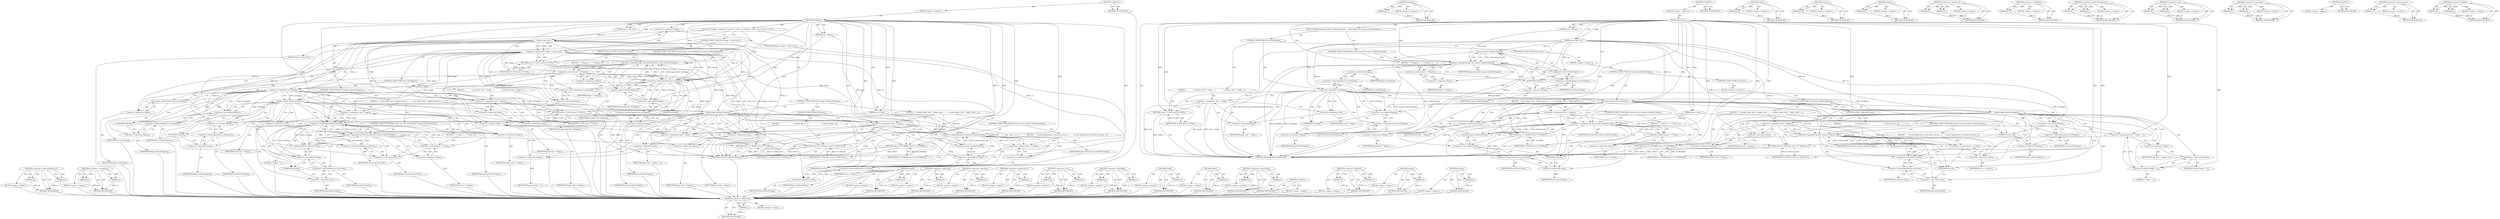 digraph "isalnum" {
vulnerable_158 [label=<(METHOD,&lt;operator&gt;.indirection)>];
vulnerable_159 [label=<(PARAM,p1)>];
vulnerable_160 [label=<(BLOCK,&lt;empty&gt;,&lt;empty&gt;)>];
vulnerable_161 [label=<(METHOD_RETURN,ANY)>];
vulnerable_179 [label=<(METHOD,isalnum)>];
vulnerable_180 [label=<(PARAM,p1)>];
vulnerable_181 [label=<(BLOCK,&lt;empty&gt;,&lt;empty&gt;)>];
vulnerable_182 [label=<(METHOD_RETURN,ANY)>];
vulnerable_6 [label=<(METHOD,&lt;global&gt;)<SUB>1</SUB>>];
vulnerable_7 [label=<(BLOCK,&lt;empty&gt;,&lt;empty&gt;)<SUB>1</SUB>>];
vulnerable_8 [label=<(METHOD,getToken)<SUB>1</SUB>>];
vulnerable_9 [label=<(PARAM,const char *str)<SUB>1</SUB>>];
vulnerable_10 [label=<(PARAM,size_t *begin)<SUB>1</SUB>>];
vulnerable_11 [label=<(PARAM,size_t *end)<SUB>1</SUB>>];
vulnerable_12 [label=<(BLOCK,{
	while (begin &amp;&amp; isspace ((ut8)str[*begin])) ...,{
	while (begin &amp;&amp; isspace ((ut8)str[*begin])) ...)<SUB>1</SUB>>];
vulnerable_13 [label=<(CONTROL_STRUCTURE,WHILE,while (begin &amp;&amp; isspace ((ut8)str[*begin])))<SUB>2</SUB>>];
vulnerable_14 [label=<(&lt;operator&gt;.logicalAnd,begin &amp;&amp; isspace ((ut8)str[*begin]))<SUB>2</SUB>>];
vulnerable_15 [label=<(IDENTIFIER,begin,begin &amp;&amp; isspace ((ut8)str[*begin]))<SUB>2</SUB>>];
vulnerable_16 [label=<(isspace,isspace ((ut8)str[*begin]))<SUB>2</SUB>>];
vulnerable_17 [label=<(&lt;operator&gt;.cast,(ut8)str[*begin])<SUB>2</SUB>>];
vulnerable_18 [label=<(UNKNOWN,ut8,ut8)<SUB>2</SUB>>];
vulnerable_19 [label=<(&lt;operator&gt;.indirectIndexAccess,str[*begin])<SUB>2</SUB>>];
vulnerable_20 [label=<(IDENTIFIER,str,(ut8)str[*begin])<SUB>2</SUB>>];
vulnerable_21 [label=<(&lt;operator&gt;.indirection,*begin)<SUB>2</SUB>>];
vulnerable_22 [label=<(IDENTIFIER,begin,(ut8)str[*begin])<SUB>2</SUB>>];
vulnerable_23 [label=<(BLOCK,{
 		++(*begin);
 	},{
 		++(*begin);
 	})<SUB>2</SUB>>];
vulnerable_24 [label=<(&lt;operator&gt;.preIncrement,++(*begin))<SUB>3</SUB>>];
vulnerable_25 [label=<(&lt;operator&gt;.indirection,*begin)<SUB>3</SUB>>];
vulnerable_26 [label=<(IDENTIFIER,begin,++(*begin))<SUB>3</SUB>>];
vulnerable_27 [label=<(CONTROL_STRUCTURE,IF,if (!str[*begin]))<SUB>6</SUB>>];
vulnerable_28 [label=<(&lt;operator&gt;.logicalNot,!str[*begin])<SUB>6</SUB>>];
vulnerable_29 [label=<(&lt;operator&gt;.indirectIndexAccess,str[*begin])<SUB>6</SUB>>];
vulnerable_30 [label=<(IDENTIFIER,str,!str[*begin])<SUB>6</SUB>>];
vulnerable_31 [label=<(&lt;operator&gt;.indirection,*begin)<SUB>6</SUB>>];
vulnerable_32 [label=<(IDENTIFIER,begin,!str[*begin])<SUB>6</SUB>>];
vulnerable_33 [label=<(BLOCK,{                // null byte
 		*end = *begin;...,{                // null byte
 		*end = *begin;...)<SUB>6</SUB>>];
vulnerable_34 [label=<(&lt;operator&gt;.assignment,*end = *begin)<SUB>7</SUB>>];
vulnerable_35 [label=<(&lt;operator&gt;.indirection,*end)<SUB>7</SUB>>];
vulnerable_36 [label=<(IDENTIFIER,end,*end = *begin)<SUB>7</SUB>>];
vulnerable_37 [label=<(&lt;operator&gt;.indirection,*begin)<SUB>7</SUB>>];
vulnerable_38 [label=<(IDENTIFIER,begin,*end = *begin)<SUB>7</SUB>>];
vulnerable_39 [label=<(RETURN,return TT_EOF;,return TT_EOF;)<SUB>8</SUB>>];
vulnerable_40 [label=<(IDENTIFIER,TT_EOF,return TT_EOF;)<SUB>8</SUB>>];
vulnerable_41 [label=<(CONTROL_STRUCTURE,ELSE,else)<SUB>9</SUB>>];
vulnerable_42 [label=<(BLOCK,&lt;empty&gt;,&lt;empty&gt;)<SUB>9</SUB>>];
vulnerable_43 [label=<(CONTROL_STRUCTURE,IF,if (isalpha ((ut8)str[*begin])))<SUB>9</SUB>>];
vulnerable_44 [label=<(isalpha,isalpha ((ut8)str[*begin]))<SUB>9</SUB>>];
vulnerable_45 [label=<(&lt;operator&gt;.cast,(ut8)str[*begin])<SUB>9</SUB>>];
vulnerable_46 [label=<(UNKNOWN,ut8,ut8)<SUB>9</SUB>>];
vulnerable_47 [label=<(&lt;operator&gt;.indirectIndexAccess,str[*begin])<SUB>9</SUB>>];
vulnerable_48 [label=<(IDENTIFIER,str,(ut8)str[*begin])<SUB>9</SUB>>];
vulnerable_49 [label=<(&lt;operator&gt;.indirection,*begin)<SUB>9</SUB>>];
vulnerable_50 [label=<(IDENTIFIER,begin,(ut8)str[*begin])<SUB>9</SUB>>];
vulnerable_51 [label=<(BLOCK,{   // word token
 		*end = *begin;
		while (en...,{   // word token
 		*end = *begin;
		while (en...)<SUB>9</SUB>>];
vulnerable_52 [label=<(&lt;operator&gt;.assignment,*end = *begin)<SUB>10</SUB>>];
vulnerable_53 [label=<(&lt;operator&gt;.indirection,*end)<SUB>10</SUB>>];
vulnerable_54 [label=<(IDENTIFIER,end,*end = *begin)<SUB>10</SUB>>];
vulnerable_55 [label=<(&lt;operator&gt;.indirection,*begin)<SUB>10</SUB>>];
vulnerable_56 [label=<(IDENTIFIER,begin,*end = *begin)<SUB>10</SUB>>];
vulnerable_57 [label=<(CONTROL_STRUCTURE,WHILE,while (end &amp;&amp; isalnum ((ut8)str[*end])))<SUB>11</SUB>>];
vulnerable_58 [label=<(&lt;operator&gt;.logicalAnd,end &amp;&amp; isalnum ((ut8)str[*end]))<SUB>11</SUB>>];
vulnerable_59 [label=<(IDENTIFIER,end,end &amp;&amp; isalnum ((ut8)str[*end]))<SUB>11</SUB>>];
vulnerable_60 [label=<(isalnum,isalnum ((ut8)str[*end]))<SUB>11</SUB>>];
vulnerable_61 [label=<(&lt;operator&gt;.cast,(ut8)str[*end])<SUB>11</SUB>>];
vulnerable_62 [label=<(UNKNOWN,ut8,ut8)<SUB>11</SUB>>];
vulnerable_63 [label=<(&lt;operator&gt;.indirectIndexAccess,str[*end])<SUB>11</SUB>>];
vulnerable_64 [label=<(IDENTIFIER,str,(ut8)str[*end])<SUB>11</SUB>>];
vulnerable_65 [label=<(&lt;operator&gt;.indirection,*end)<SUB>11</SUB>>];
vulnerable_66 [label=<(IDENTIFIER,end,(ut8)str[*end])<SUB>11</SUB>>];
vulnerable_67 [label=<(BLOCK,{
 			++(*end);
 		},{
 			++(*end);
 		})<SUB>11</SUB>>];
vulnerable_68 [label=<(&lt;operator&gt;.preIncrement,++(*end))<SUB>12</SUB>>];
vulnerable_69 [label=<(&lt;operator&gt;.indirection,*end)<SUB>12</SUB>>];
vulnerable_70 [label=<(IDENTIFIER,end,++(*end))<SUB>12</SUB>>];
vulnerable_71 [label=<(RETURN,return TT_WORD;,return TT_WORD;)<SUB>14</SUB>>];
vulnerable_72 [label=<(IDENTIFIER,TT_WORD,return TT_WORD;)<SUB>14</SUB>>];
vulnerable_73 [label=<(CONTROL_STRUCTURE,ELSE,else)<SUB>15</SUB>>];
vulnerable_74 [label=<(BLOCK,&lt;empty&gt;,&lt;empty&gt;)<SUB>15</SUB>>];
vulnerable_75 [label=<(CONTROL_STRUCTURE,IF,if (isdigit ((ut8)str[*begin])))<SUB>15</SUB>>];
vulnerable_76 [label=<(isdigit,isdigit ((ut8)str[*begin]))<SUB>15</SUB>>];
vulnerable_77 [label=<(&lt;operator&gt;.cast,(ut8)str[*begin])<SUB>15</SUB>>];
vulnerable_78 [label=<(UNKNOWN,ut8,ut8)<SUB>15</SUB>>];
vulnerable_79 [label=<(&lt;operator&gt;.indirectIndexAccess,str[*begin])<SUB>15</SUB>>];
vulnerable_80 [label=<(IDENTIFIER,str,(ut8)str[*begin])<SUB>15</SUB>>];
vulnerable_81 [label=<(&lt;operator&gt;.indirection,*begin)<SUB>15</SUB>>];
vulnerable_82 [label=<(IDENTIFIER,begin,(ut8)str[*begin])<SUB>15</SUB>>];
vulnerable_83 [label=<(BLOCK,{   // number token
 		*end = *begin;
 		while ...,{   // number token
 		*end = *begin;
 		while ...)<SUB>15</SUB>>];
vulnerable_84 [label=<(&lt;operator&gt;.assignment,*end = *begin)<SUB>16</SUB>>];
vulnerable_85 [label=<(&lt;operator&gt;.indirection,*end)<SUB>16</SUB>>];
vulnerable_86 [label=<(IDENTIFIER,end,*end = *begin)<SUB>16</SUB>>];
vulnerable_87 [label=<(&lt;operator&gt;.indirection,*begin)<SUB>16</SUB>>];
vulnerable_88 [label=<(IDENTIFIER,begin,*end = *begin)<SUB>16</SUB>>];
vulnerable_89 [label=<(CONTROL_STRUCTURE,WHILE,while (end &amp;&amp; isalnum ((ut8)str[*end])))<SUB>17</SUB>>];
vulnerable_90 [label=<(&lt;operator&gt;.logicalAnd,end &amp;&amp; isalnum ((ut8)str[*end]))<SUB>17</SUB>>];
vulnerable_91 [label=<(IDENTIFIER,end,end &amp;&amp; isalnum ((ut8)str[*end]))<SUB>17</SUB>>];
vulnerable_92 [label=<(isalnum,isalnum ((ut8)str[*end]))<SUB>17</SUB>>];
vulnerable_93 [label=<(&lt;operator&gt;.cast,(ut8)str[*end])<SUB>17</SUB>>];
vulnerable_94 [label=<(UNKNOWN,ut8,ut8)<SUB>17</SUB>>];
vulnerable_95 [label=<(&lt;operator&gt;.indirectIndexAccess,str[*end])<SUB>17</SUB>>];
vulnerable_96 [label=<(IDENTIFIER,str,(ut8)str[*end])<SUB>17</SUB>>];
vulnerable_97 [label=<(&lt;operator&gt;.indirection,*end)<SUB>17</SUB>>];
vulnerable_98 [label=<(IDENTIFIER,end,(ut8)str[*end])<SUB>17</SUB>>];
vulnerable_99 [label=<(BLOCK,{     // accept alphanumeric characters, becaus...,{     // accept alphanumeric characters, becaus...)<SUB>17</SUB>>];
vulnerable_100 [label=<(&lt;operator&gt;.preIncrement,++(*end))<SUB>18</SUB>>];
vulnerable_101 [label=<(&lt;operator&gt;.indirection,*end)<SUB>18</SUB>>];
vulnerable_102 [label=<(IDENTIFIER,end,++(*end))<SUB>18</SUB>>];
vulnerable_103 [label=<(RETURN,return TT_NUMBER;,return TT_NUMBER;)<SUB>20</SUB>>];
vulnerable_104 [label=<(IDENTIFIER,TT_NUMBER,return TT_NUMBER;)<SUB>20</SUB>>];
vulnerable_105 [label=<(CONTROL_STRUCTURE,ELSE,else)<SUB>21</SUB>>];
vulnerable_106 [label=<(BLOCK,{                             // special charac...,{                             // special charac...)<SUB>21</SUB>>];
vulnerable_107 [label=<(&lt;operator&gt;.assignment,*end = *begin + 1)<SUB>22</SUB>>];
vulnerable_108 [label=<(&lt;operator&gt;.indirection,*end)<SUB>22</SUB>>];
vulnerable_109 [label=<(IDENTIFIER,end,*end = *begin + 1)<SUB>22</SUB>>];
vulnerable_110 [label=<(&lt;operator&gt;.addition,*begin + 1)<SUB>22</SUB>>];
vulnerable_111 [label=<(&lt;operator&gt;.indirection,*begin)<SUB>22</SUB>>];
vulnerable_112 [label=<(IDENTIFIER,begin,*begin + 1)<SUB>22</SUB>>];
vulnerable_113 [label=<(LITERAL,1,*begin + 1)<SUB>22</SUB>>];
vulnerable_114 [label=<(RETURN,return TT_SPECIAL;,return TT_SPECIAL;)<SUB>23</SUB>>];
vulnerable_115 [label=<(IDENTIFIER,TT_SPECIAL,return TT_SPECIAL;)<SUB>23</SUB>>];
vulnerable_116 [label=<(METHOD_RETURN,x86newTokenType)<SUB>1</SUB>>];
vulnerable_118 [label=<(METHOD_RETURN,ANY)<SUB>1</SUB>>];
vulnerable_183 [label=<(METHOD,isdigit)>];
vulnerable_184 [label=<(PARAM,p1)>];
vulnerable_185 [label=<(BLOCK,&lt;empty&gt;,&lt;empty&gt;)>];
vulnerable_186 [label=<(METHOD_RETURN,ANY)>];
vulnerable_144 [label=<(METHOD,isspace)>];
vulnerable_145 [label=<(PARAM,p1)>];
vulnerable_146 [label=<(BLOCK,&lt;empty&gt;,&lt;empty&gt;)>];
vulnerable_147 [label=<(METHOD_RETURN,ANY)>];
vulnerable_175 [label=<(METHOD,isalpha)>];
vulnerable_176 [label=<(PARAM,p1)>];
vulnerable_177 [label=<(BLOCK,&lt;empty&gt;,&lt;empty&gt;)>];
vulnerable_178 [label=<(METHOD_RETURN,ANY)>];
vulnerable_170 [label=<(METHOD,&lt;operator&gt;.assignment)>];
vulnerable_171 [label=<(PARAM,p1)>];
vulnerable_172 [label=<(PARAM,p2)>];
vulnerable_173 [label=<(BLOCK,&lt;empty&gt;,&lt;empty&gt;)>];
vulnerable_174 [label=<(METHOD_RETURN,ANY)>];
vulnerable_166 [label=<(METHOD,&lt;operator&gt;.logicalNot)>];
vulnerable_167 [label=<(PARAM,p1)>];
vulnerable_168 [label=<(BLOCK,&lt;empty&gt;,&lt;empty&gt;)>];
vulnerable_169 [label=<(METHOD_RETURN,ANY)>];
vulnerable_153 [label=<(METHOD,&lt;operator&gt;.indirectIndexAccess)>];
vulnerable_154 [label=<(PARAM,p1)>];
vulnerable_155 [label=<(PARAM,p2)>];
vulnerable_156 [label=<(BLOCK,&lt;empty&gt;,&lt;empty&gt;)>];
vulnerable_157 [label=<(METHOD_RETURN,ANY)>];
vulnerable_148 [label=<(METHOD,&lt;operator&gt;.cast)>];
vulnerable_149 [label=<(PARAM,p1)>];
vulnerable_150 [label=<(PARAM,p2)>];
vulnerable_151 [label=<(BLOCK,&lt;empty&gt;,&lt;empty&gt;)>];
vulnerable_152 [label=<(METHOD_RETURN,ANY)>];
vulnerable_139 [label=<(METHOD,&lt;operator&gt;.logicalAnd)>];
vulnerable_140 [label=<(PARAM,p1)>];
vulnerable_141 [label=<(PARAM,p2)>];
vulnerable_142 [label=<(BLOCK,&lt;empty&gt;,&lt;empty&gt;)>];
vulnerable_143 [label=<(METHOD_RETURN,ANY)>];
vulnerable_133 [label=<(METHOD,&lt;global&gt;)<SUB>1</SUB>>];
vulnerable_134 [label=<(BLOCK,&lt;empty&gt;,&lt;empty&gt;)>];
vulnerable_135 [label=<(METHOD_RETURN,ANY)>];
vulnerable_162 [label=<(METHOD,&lt;operator&gt;.preIncrement)>];
vulnerable_163 [label=<(PARAM,p1)>];
vulnerable_164 [label=<(BLOCK,&lt;empty&gt;,&lt;empty&gt;)>];
vulnerable_165 [label=<(METHOD_RETURN,ANY)>];
vulnerable_187 [label=<(METHOD,&lt;operator&gt;.addition)>];
vulnerable_188 [label=<(PARAM,p1)>];
vulnerable_189 [label=<(PARAM,p2)>];
vulnerable_190 [label=<(BLOCK,&lt;empty&gt;,&lt;empty&gt;)>];
vulnerable_191 [label=<(METHOD_RETURN,ANY)>];
fixed_172 [label=<(METHOD,&lt;operator&gt;.indirectIndexAccess)>];
fixed_173 [label=<(PARAM,p1)>];
fixed_174 [label=<(PARAM,p2)>];
fixed_175 [label=<(BLOCK,&lt;empty&gt;,&lt;empty&gt;)>];
fixed_176 [label=<(METHOD_RETURN,ANY)>];
fixed_194 [label=<(METHOD,&lt;operator&gt;.assignment)>];
fixed_195 [label=<(PARAM,p1)>];
fixed_196 [label=<(PARAM,p2)>];
fixed_197 [label=<(BLOCK,&lt;empty&gt;,&lt;empty&gt;)>];
fixed_198 [label=<(METHOD_RETURN,ANY)>];
fixed_6 [label=<(METHOD,&lt;global&gt;)<SUB>1</SUB>>];
fixed_7 [label=<(BLOCK,&lt;empty&gt;,&lt;empty&gt;)<SUB>1</SUB>>];
fixed_8 [label=<(METHOD,getToken)<SUB>1</SUB>>];
fixed_9 [label=<(PARAM,const char *str)<SUB>1</SUB>>];
fixed_10 [label=<(PARAM,size_t *begin)<SUB>1</SUB>>];
fixed_11 [label=<(PARAM,size_t *end)<SUB>1</SUB>>];
fixed_12 [label=<(BLOCK,{
	if (*begin &gt; strlen (str)) {
		return TT_EOF...,{
	if (*begin &gt; strlen (str)) {
		return TT_EOF...)<SUB>1</SUB>>];
fixed_13 [label=<(CONTROL_STRUCTURE,IF,if (*begin &gt; strlen (str)))<SUB>2</SUB>>];
fixed_14 [label=<(&lt;operator&gt;.greaterThan,*begin &gt; strlen (str))<SUB>2</SUB>>];
fixed_15 [label=<(&lt;operator&gt;.indirection,*begin)<SUB>2</SUB>>];
fixed_16 [label=<(IDENTIFIER,begin,*begin &gt; strlen (str))<SUB>2</SUB>>];
fixed_17 [label=<(strlen,strlen (str))<SUB>2</SUB>>];
fixed_18 [label=<(IDENTIFIER,str,strlen (str))<SUB>2</SUB>>];
fixed_19 [label=<(BLOCK,{
		return TT_EOF;
	},{
		return TT_EOF;
	})<SUB>2</SUB>>];
fixed_20 [label=<(RETURN,return TT_EOF;,return TT_EOF;)<SUB>3</SUB>>];
fixed_21 [label=<(IDENTIFIER,TT_EOF,return TT_EOF;)<SUB>3</SUB>>];
fixed_22 [label=<(CONTROL_STRUCTURE,WHILE,while (begin &amp;&amp; str[*begin] &amp;&amp; isspace ((ut8)str[*begin])))<SUB>5</SUB>>];
fixed_23 [label=<(&lt;operator&gt;.logicalAnd,begin &amp;&amp; str[*begin] &amp;&amp; isspace ((ut8)str[*begin]))<SUB>5</SUB>>];
fixed_24 [label=<(&lt;operator&gt;.logicalAnd,begin &amp;&amp; str[*begin])<SUB>5</SUB>>];
fixed_25 [label=<(IDENTIFIER,begin,begin &amp;&amp; str[*begin])<SUB>5</SUB>>];
fixed_26 [label=<(&lt;operator&gt;.indirectIndexAccess,str[*begin])<SUB>5</SUB>>];
fixed_27 [label=<(IDENTIFIER,str,begin &amp;&amp; str[*begin])<SUB>5</SUB>>];
fixed_28 [label=<(&lt;operator&gt;.indirection,*begin)<SUB>5</SUB>>];
fixed_29 [label=<(IDENTIFIER,begin,begin &amp;&amp; str[*begin])<SUB>5</SUB>>];
fixed_30 [label=<(isspace,isspace ((ut8)str[*begin]))<SUB>5</SUB>>];
fixed_31 [label=<(&lt;operator&gt;.cast,(ut8)str[*begin])<SUB>5</SUB>>];
fixed_32 [label=<(UNKNOWN,ut8,ut8)<SUB>5</SUB>>];
fixed_33 [label=<(&lt;operator&gt;.indirectIndexAccess,str[*begin])<SUB>5</SUB>>];
fixed_34 [label=<(IDENTIFIER,str,(ut8)str[*begin])<SUB>5</SUB>>];
fixed_35 [label=<(&lt;operator&gt;.indirection,*begin)<SUB>5</SUB>>];
fixed_36 [label=<(IDENTIFIER,begin,(ut8)str[*begin])<SUB>5</SUB>>];
fixed_37 [label=<(BLOCK,{
 		++(*begin);
 	},{
 		++(*begin);
 	})<SUB>5</SUB>>];
fixed_38 [label=<(&lt;operator&gt;.preIncrement,++(*begin))<SUB>6</SUB>>];
fixed_39 [label=<(&lt;operator&gt;.indirection,*begin)<SUB>6</SUB>>];
fixed_40 [label=<(IDENTIFIER,begin,++(*begin))<SUB>6</SUB>>];
fixed_41 [label=<(CONTROL_STRUCTURE,IF,if (!str[*begin]))<SUB>9</SUB>>];
fixed_42 [label=<(&lt;operator&gt;.logicalNot,!str[*begin])<SUB>9</SUB>>];
fixed_43 [label=<(&lt;operator&gt;.indirectIndexAccess,str[*begin])<SUB>9</SUB>>];
fixed_44 [label=<(IDENTIFIER,str,!str[*begin])<SUB>9</SUB>>];
fixed_45 [label=<(&lt;operator&gt;.indirection,*begin)<SUB>9</SUB>>];
fixed_46 [label=<(IDENTIFIER,begin,!str[*begin])<SUB>9</SUB>>];
fixed_47 [label=<(BLOCK,{                // null byte
 		*end = *begin;...,{                // null byte
 		*end = *begin;...)<SUB>9</SUB>>];
fixed_48 [label=<(&lt;operator&gt;.assignment,*end = *begin)<SUB>10</SUB>>];
fixed_49 [label=<(&lt;operator&gt;.indirection,*end)<SUB>10</SUB>>];
fixed_50 [label=<(IDENTIFIER,end,*end = *begin)<SUB>10</SUB>>];
fixed_51 [label=<(&lt;operator&gt;.indirection,*begin)<SUB>10</SUB>>];
fixed_52 [label=<(IDENTIFIER,begin,*end = *begin)<SUB>10</SUB>>];
fixed_53 [label=<(RETURN,return TT_EOF;,return TT_EOF;)<SUB>11</SUB>>];
fixed_54 [label=<(IDENTIFIER,TT_EOF,return TT_EOF;)<SUB>11</SUB>>];
fixed_55 [label=<(CONTROL_STRUCTURE,IF,if (isalpha ((ut8)str[*begin])))<SUB>13</SUB>>];
fixed_56 [label=<(isalpha,isalpha ((ut8)str[*begin]))<SUB>13</SUB>>];
fixed_57 [label=<(&lt;operator&gt;.cast,(ut8)str[*begin])<SUB>13</SUB>>];
fixed_58 [label=<(UNKNOWN,ut8,ut8)<SUB>13</SUB>>];
fixed_59 [label=<(&lt;operator&gt;.indirectIndexAccess,str[*begin])<SUB>13</SUB>>];
fixed_60 [label=<(IDENTIFIER,str,(ut8)str[*begin])<SUB>13</SUB>>];
fixed_61 [label=<(&lt;operator&gt;.indirection,*begin)<SUB>13</SUB>>];
fixed_62 [label=<(IDENTIFIER,begin,(ut8)str[*begin])<SUB>13</SUB>>];
fixed_63 [label=<(BLOCK,{   // word token
 		*end = *begin;
		while (en...,{   // word token
 		*end = *begin;
		while (en...)<SUB>13</SUB>>];
fixed_64 [label=<(&lt;operator&gt;.assignment,*end = *begin)<SUB>14</SUB>>];
fixed_65 [label=<(&lt;operator&gt;.indirection,*end)<SUB>14</SUB>>];
fixed_66 [label=<(IDENTIFIER,end,*end = *begin)<SUB>14</SUB>>];
fixed_67 [label=<(&lt;operator&gt;.indirection,*begin)<SUB>14</SUB>>];
fixed_68 [label=<(IDENTIFIER,begin,*end = *begin)<SUB>14</SUB>>];
fixed_69 [label=<(CONTROL_STRUCTURE,WHILE,while (end &amp;&amp; str[*end] &amp;&amp; isalnum ((ut8)str[*end])))<SUB>15</SUB>>];
fixed_70 [label=<(&lt;operator&gt;.logicalAnd,end &amp;&amp; str[*end] &amp;&amp; isalnum ((ut8)str[*end]))<SUB>15</SUB>>];
fixed_71 [label=<(&lt;operator&gt;.logicalAnd,end &amp;&amp; str[*end])<SUB>15</SUB>>];
fixed_72 [label=<(IDENTIFIER,end,end &amp;&amp; str[*end])<SUB>15</SUB>>];
fixed_73 [label=<(&lt;operator&gt;.indirectIndexAccess,str[*end])<SUB>15</SUB>>];
fixed_74 [label=<(IDENTIFIER,str,end &amp;&amp; str[*end])<SUB>15</SUB>>];
fixed_75 [label=<(&lt;operator&gt;.indirection,*end)<SUB>15</SUB>>];
fixed_76 [label=<(IDENTIFIER,end,end &amp;&amp; str[*end])<SUB>15</SUB>>];
fixed_77 [label=<(isalnum,isalnum ((ut8)str[*end]))<SUB>15</SUB>>];
fixed_78 [label=<(&lt;operator&gt;.cast,(ut8)str[*end])<SUB>15</SUB>>];
fixed_79 [label=<(UNKNOWN,ut8,ut8)<SUB>15</SUB>>];
fixed_80 [label=<(&lt;operator&gt;.indirectIndexAccess,str[*end])<SUB>15</SUB>>];
fixed_81 [label=<(IDENTIFIER,str,(ut8)str[*end])<SUB>15</SUB>>];
fixed_82 [label=<(&lt;operator&gt;.indirection,*end)<SUB>15</SUB>>];
fixed_83 [label=<(IDENTIFIER,end,(ut8)str[*end])<SUB>15</SUB>>];
fixed_84 [label=<(BLOCK,{
 			++(*end);
 		},{
 			++(*end);
 		})<SUB>15</SUB>>];
fixed_85 [label=<(&lt;operator&gt;.preIncrement,++(*end))<SUB>16</SUB>>];
fixed_86 [label=<(&lt;operator&gt;.indirection,*end)<SUB>16</SUB>>];
fixed_87 [label=<(IDENTIFIER,end,++(*end))<SUB>16</SUB>>];
fixed_88 [label=<(RETURN,return TT_WORD;,return TT_WORD;)<SUB>18</SUB>>];
fixed_89 [label=<(IDENTIFIER,TT_WORD,return TT_WORD;)<SUB>18</SUB>>];
fixed_90 [label=<(CONTROL_STRUCTURE,IF,if (isdigit ((ut8)str[*begin])))<SUB>20</SUB>>];
fixed_91 [label=<(isdigit,isdigit ((ut8)str[*begin]))<SUB>20</SUB>>];
fixed_92 [label=<(&lt;operator&gt;.cast,(ut8)str[*begin])<SUB>20</SUB>>];
fixed_93 [label=<(UNKNOWN,ut8,ut8)<SUB>20</SUB>>];
fixed_94 [label=<(&lt;operator&gt;.indirectIndexAccess,str[*begin])<SUB>20</SUB>>];
fixed_95 [label=<(IDENTIFIER,str,(ut8)str[*begin])<SUB>20</SUB>>];
fixed_96 [label=<(&lt;operator&gt;.indirection,*begin)<SUB>20</SUB>>];
fixed_97 [label=<(IDENTIFIER,begin,(ut8)str[*begin])<SUB>20</SUB>>];
fixed_98 [label=<(BLOCK,{   // number token
 		*end = *begin;
 		while ...,{   // number token
 		*end = *begin;
 		while ...)<SUB>20</SUB>>];
fixed_99 [label=<(&lt;operator&gt;.assignment,*end = *begin)<SUB>21</SUB>>];
fixed_100 [label=<(&lt;operator&gt;.indirection,*end)<SUB>21</SUB>>];
fixed_101 [label=<(IDENTIFIER,end,*end = *begin)<SUB>21</SUB>>];
fixed_102 [label=<(&lt;operator&gt;.indirection,*begin)<SUB>21</SUB>>];
fixed_103 [label=<(IDENTIFIER,begin,*end = *begin)<SUB>21</SUB>>];
fixed_104 [label=<(CONTROL_STRUCTURE,WHILE,while (end &amp;&amp; isalnum ((ut8)str[*end])))<SUB>22</SUB>>];
fixed_105 [label=<(&lt;operator&gt;.logicalAnd,end &amp;&amp; isalnum ((ut8)str[*end]))<SUB>22</SUB>>];
fixed_106 [label=<(IDENTIFIER,end,end &amp;&amp; isalnum ((ut8)str[*end]))<SUB>22</SUB>>];
fixed_107 [label=<(isalnum,isalnum ((ut8)str[*end]))<SUB>22</SUB>>];
fixed_108 [label=<(&lt;operator&gt;.cast,(ut8)str[*end])<SUB>22</SUB>>];
fixed_109 [label=<(UNKNOWN,ut8,ut8)<SUB>22</SUB>>];
fixed_110 [label=<(&lt;operator&gt;.indirectIndexAccess,str[*end])<SUB>22</SUB>>];
fixed_111 [label=<(IDENTIFIER,str,(ut8)str[*end])<SUB>22</SUB>>];
fixed_112 [label=<(&lt;operator&gt;.indirection,*end)<SUB>22</SUB>>];
fixed_113 [label=<(IDENTIFIER,end,(ut8)str[*end])<SUB>22</SUB>>];
fixed_114 [label=<(BLOCK,{     // accept alphanumeric characters, becaus...,{     // accept alphanumeric characters, becaus...)<SUB>22</SUB>>];
fixed_115 [label=<(&lt;operator&gt;.preIncrement,++(*end))<SUB>23</SUB>>];
fixed_116 [label=<(&lt;operator&gt;.indirection,*end)<SUB>23</SUB>>];
fixed_117 [label=<(IDENTIFIER,end,++(*end))<SUB>23</SUB>>];
fixed_118 [label=<(RETURN,return TT_NUMBER;,return TT_NUMBER;)<SUB>25</SUB>>];
fixed_119 [label=<(IDENTIFIER,TT_NUMBER,return TT_NUMBER;)<SUB>25</SUB>>];
fixed_120 [label=<(CONTROL_STRUCTURE,ELSE,else)<SUB>26</SUB>>];
fixed_121 [label=<(BLOCK,{                             // special charac...,{                             // special charac...)<SUB>26</SUB>>];
fixed_122 [label=<(&lt;operator&gt;.assignment,*end = *begin + 1)<SUB>27</SUB>>];
fixed_123 [label=<(&lt;operator&gt;.indirection,*end)<SUB>27</SUB>>];
fixed_124 [label=<(IDENTIFIER,end,*end = *begin + 1)<SUB>27</SUB>>];
fixed_125 [label=<(&lt;operator&gt;.addition,*begin + 1)<SUB>27</SUB>>];
fixed_126 [label=<(&lt;operator&gt;.indirection,*begin)<SUB>27</SUB>>];
fixed_127 [label=<(IDENTIFIER,begin,*begin + 1)<SUB>27</SUB>>];
fixed_128 [label=<(LITERAL,1,*begin + 1)<SUB>27</SUB>>];
fixed_129 [label=<(RETURN,return TT_SPECIAL;,return TT_SPECIAL;)<SUB>28</SUB>>];
fixed_130 [label=<(IDENTIFIER,TT_SPECIAL,return TT_SPECIAL;)<SUB>28</SUB>>];
fixed_131 [label=<(METHOD_RETURN,x86newTokenType)<SUB>1</SUB>>];
fixed_133 [label=<(METHOD_RETURN,ANY)<SUB>1</SUB>>];
fixed_199 [label=<(METHOD,isalpha)>];
fixed_200 [label=<(PARAM,p1)>];
fixed_201 [label=<(BLOCK,&lt;empty&gt;,&lt;empty&gt;)>];
fixed_202 [label=<(METHOD_RETURN,ANY)>];
fixed_159 [label=<(METHOD,&lt;operator&gt;.indirection)>];
fixed_160 [label=<(PARAM,p1)>];
fixed_161 [label=<(BLOCK,&lt;empty&gt;,&lt;empty&gt;)>];
fixed_162 [label=<(METHOD_RETURN,ANY)>];
fixed_190 [label=<(METHOD,&lt;operator&gt;.logicalNot)>];
fixed_191 [label=<(PARAM,p1)>];
fixed_192 [label=<(BLOCK,&lt;empty&gt;,&lt;empty&gt;)>];
fixed_193 [label=<(METHOD_RETURN,ANY)>];
fixed_186 [label=<(METHOD,&lt;operator&gt;.preIncrement)>];
fixed_187 [label=<(PARAM,p1)>];
fixed_188 [label=<(BLOCK,&lt;empty&gt;,&lt;empty&gt;)>];
fixed_189 [label=<(METHOD_RETURN,ANY)>];
fixed_181 [label=<(METHOD,&lt;operator&gt;.cast)>];
fixed_182 [label=<(PARAM,p1)>];
fixed_183 [label=<(PARAM,p2)>];
fixed_184 [label=<(BLOCK,&lt;empty&gt;,&lt;empty&gt;)>];
fixed_185 [label=<(METHOD_RETURN,ANY)>];
fixed_167 [label=<(METHOD,&lt;operator&gt;.logicalAnd)>];
fixed_168 [label=<(PARAM,p1)>];
fixed_169 [label=<(PARAM,p2)>];
fixed_170 [label=<(BLOCK,&lt;empty&gt;,&lt;empty&gt;)>];
fixed_171 [label=<(METHOD_RETURN,ANY)>];
fixed_207 [label=<(METHOD,isdigit)>];
fixed_208 [label=<(PARAM,p1)>];
fixed_209 [label=<(BLOCK,&lt;empty&gt;,&lt;empty&gt;)>];
fixed_210 [label=<(METHOD_RETURN,ANY)>];
fixed_163 [label=<(METHOD,strlen)>];
fixed_164 [label=<(PARAM,p1)>];
fixed_165 [label=<(BLOCK,&lt;empty&gt;,&lt;empty&gt;)>];
fixed_166 [label=<(METHOD_RETURN,ANY)>];
fixed_154 [label=<(METHOD,&lt;operator&gt;.greaterThan)>];
fixed_155 [label=<(PARAM,p1)>];
fixed_156 [label=<(PARAM,p2)>];
fixed_157 [label=<(BLOCK,&lt;empty&gt;,&lt;empty&gt;)>];
fixed_158 [label=<(METHOD_RETURN,ANY)>];
fixed_148 [label=<(METHOD,&lt;global&gt;)<SUB>1</SUB>>];
fixed_149 [label=<(BLOCK,&lt;empty&gt;,&lt;empty&gt;)>];
fixed_150 [label=<(METHOD_RETURN,ANY)>];
fixed_211 [label=<(METHOD,&lt;operator&gt;.addition)>];
fixed_212 [label=<(PARAM,p1)>];
fixed_213 [label=<(PARAM,p2)>];
fixed_214 [label=<(BLOCK,&lt;empty&gt;,&lt;empty&gt;)>];
fixed_215 [label=<(METHOD_RETURN,ANY)>];
fixed_177 [label=<(METHOD,isspace)>];
fixed_178 [label=<(PARAM,p1)>];
fixed_179 [label=<(BLOCK,&lt;empty&gt;,&lt;empty&gt;)>];
fixed_180 [label=<(METHOD_RETURN,ANY)>];
fixed_203 [label=<(METHOD,isalnum)>];
fixed_204 [label=<(PARAM,p1)>];
fixed_205 [label=<(BLOCK,&lt;empty&gt;,&lt;empty&gt;)>];
fixed_206 [label=<(METHOD_RETURN,ANY)>];
vulnerable_158 -> vulnerable_159  [key=0, label="AST: "];
vulnerable_158 -> vulnerable_159  [key=1, label="DDG: "];
vulnerable_158 -> vulnerable_160  [key=0, label="AST: "];
vulnerable_158 -> vulnerable_161  [key=0, label="AST: "];
vulnerable_158 -> vulnerable_161  [key=1, label="CFG: "];
vulnerable_159 -> vulnerable_161  [key=0, label="DDG: p1"];
vulnerable_179 -> vulnerable_180  [key=0, label="AST: "];
vulnerable_179 -> vulnerable_180  [key=1, label="DDG: "];
vulnerable_179 -> vulnerable_181  [key=0, label="AST: "];
vulnerable_179 -> vulnerable_182  [key=0, label="AST: "];
vulnerable_179 -> vulnerable_182  [key=1, label="CFG: "];
vulnerable_180 -> vulnerable_182  [key=0, label="DDG: p1"];
vulnerable_6 -> vulnerable_7  [key=0, label="AST: "];
vulnerable_6 -> vulnerable_118  [key=0, label="AST: "];
vulnerable_6 -> vulnerable_118  [key=1, label="CFG: "];
vulnerable_7 -> vulnerable_8  [key=0, label="AST: "];
vulnerable_8 -> vulnerable_9  [key=0, label="AST: "];
vulnerable_8 -> vulnerable_9  [key=1, label="DDG: "];
vulnerable_8 -> vulnerable_10  [key=0, label="AST: "];
vulnerable_8 -> vulnerable_10  [key=1, label="DDG: "];
vulnerable_8 -> vulnerable_11  [key=0, label="AST: "];
vulnerable_8 -> vulnerable_11  [key=1, label="DDG: "];
vulnerable_8 -> vulnerable_12  [key=0, label="AST: "];
vulnerable_8 -> vulnerable_116  [key=0, label="AST: "];
vulnerable_8 -> vulnerable_18  [key=0, label="CFG: "];
vulnerable_8 -> vulnerable_14  [key=0, label="CFG: "];
vulnerable_8 -> vulnerable_14  [key=1, label="DDG: "];
vulnerable_8 -> vulnerable_39  [key=0, label="DDG: "];
vulnerable_8 -> vulnerable_40  [key=0, label="DDG: "];
vulnerable_8 -> vulnerable_71  [key=0, label="DDG: "];
vulnerable_8 -> vulnerable_72  [key=0, label="DDG: "];
vulnerable_8 -> vulnerable_58  [key=0, label="DDG: "];
vulnerable_8 -> vulnerable_103  [key=0, label="DDG: "];
vulnerable_8 -> vulnerable_104  [key=0, label="DDG: "];
vulnerable_8 -> vulnerable_107  [key=0, label="DDG: "];
vulnerable_8 -> vulnerable_114  [key=0, label="DDG: "];
vulnerable_8 -> vulnerable_90  [key=0, label="DDG: "];
vulnerable_8 -> vulnerable_115  [key=0, label="DDG: "];
vulnerable_8 -> vulnerable_110  [key=0, label="DDG: "];
vulnerable_9 -> vulnerable_116  [key=0, label="DDG: str"];
vulnerable_9 -> vulnerable_28  [key=0, label="DDG: str"];
vulnerable_9 -> vulnerable_16  [key=0, label="DDG: str"];
vulnerable_9 -> vulnerable_17  [key=0, label="DDG: str"];
vulnerable_9 -> vulnerable_44  [key=0, label="DDG: str"];
vulnerable_9 -> vulnerable_45  [key=0, label="DDG: str"];
vulnerable_9 -> vulnerable_60  [key=0, label="DDG: str"];
vulnerable_9 -> vulnerable_76  [key=0, label="DDG: str"];
vulnerable_9 -> vulnerable_61  [key=0, label="DDG: str"];
vulnerable_9 -> vulnerable_77  [key=0, label="DDG: str"];
vulnerable_9 -> vulnerable_92  [key=0, label="DDG: str"];
vulnerable_9 -> vulnerable_93  [key=0, label="DDG: str"];
vulnerable_10 -> vulnerable_14  [key=0, label="DDG: begin"];
vulnerable_11 -> vulnerable_116  [key=0, label="DDG: end"];
vulnerable_11 -> vulnerable_58  [key=0, label="DDG: end"];
vulnerable_11 -> vulnerable_90  [key=0, label="DDG: end"];
vulnerable_12 -> vulnerable_13  [key=0, label="AST: "];
vulnerable_12 -> vulnerable_27  [key=0, label="AST: "];
vulnerable_13 -> vulnerable_14  [key=0, label="AST: "];
vulnerable_13 -> vulnerable_23  [key=0, label="AST: "];
vulnerable_14 -> vulnerable_15  [key=0, label="AST: "];
vulnerable_14 -> vulnerable_16  [key=0, label="AST: "];
vulnerable_14 -> vulnerable_16  [key=1, label="CDG: "];
vulnerable_14 -> vulnerable_25  [key=0, label="CFG: "];
vulnerable_14 -> vulnerable_25  [key=1, label="CDG: "];
vulnerable_14 -> vulnerable_31  [key=0, label="CFG: "];
vulnerable_14 -> vulnerable_116  [key=0, label="DDG: begin"];
vulnerable_14 -> vulnerable_116  [key=1, label="DDG: isspace ((ut8)str[*begin])"];
vulnerable_14 -> vulnerable_116  [key=2, label="DDG: begin &amp;&amp; isspace ((ut8)str[*begin])"];
vulnerable_14 -> vulnerable_24  [key=0, label="CDG: "];
vulnerable_14 -> vulnerable_14  [key=0, label="CDG: "];
vulnerable_14 -> vulnerable_17  [key=0, label="CDG: "];
vulnerable_14 -> vulnerable_21  [key=0, label="CDG: "];
vulnerable_14 -> vulnerable_19  [key=0, label="CDG: "];
vulnerable_14 -> vulnerable_18  [key=0, label="CDG: "];
vulnerable_16 -> vulnerable_17  [key=0, label="AST: "];
vulnerable_16 -> vulnerable_14  [key=0, label="CFG: "];
vulnerable_16 -> vulnerable_14  [key=1, label="DDG: (ut8)str[*begin]"];
vulnerable_16 -> vulnerable_116  [key=0, label="DDG: (ut8)str[*begin]"];
vulnerable_17 -> vulnerable_18  [key=0, label="AST: "];
vulnerable_17 -> vulnerable_19  [key=0, label="AST: "];
vulnerable_17 -> vulnerable_16  [key=0, label="CFG: "];
vulnerable_18 -> vulnerable_21  [key=0, label="CFG: "];
vulnerable_19 -> vulnerable_20  [key=0, label="AST: "];
vulnerable_19 -> vulnerable_21  [key=0, label="AST: "];
vulnerable_19 -> vulnerable_17  [key=0, label="CFG: "];
vulnerable_21 -> vulnerable_22  [key=0, label="AST: "];
vulnerable_21 -> vulnerable_19  [key=0, label="CFG: "];
vulnerable_23 -> vulnerable_24  [key=0, label="AST: "];
vulnerable_24 -> vulnerable_25  [key=0, label="AST: "];
vulnerable_24 -> vulnerable_18  [key=0, label="CFG: "];
vulnerable_24 -> vulnerable_14  [key=0, label="CFG: "];
vulnerable_25 -> vulnerable_26  [key=0, label="AST: "];
vulnerable_25 -> vulnerable_24  [key=0, label="CFG: "];
vulnerable_27 -> vulnerable_28  [key=0, label="AST: "];
vulnerable_27 -> vulnerable_33  [key=0, label="AST: "];
vulnerable_27 -> vulnerable_41  [key=0, label="AST: "];
vulnerable_28 -> vulnerable_29  [key=0, label="AST: "];
vulnerable_28 -> vulnerable_46  [key=0, label="CFG: "];
vulnerable_28 -> vulnerable_46  [key=1, label="CDG: "];
vulnerable_28 -> vulnerable_35  [key=0, label="CFG: "];
vulnerable_28 -> vulnerable_35  [key=1, label="CDG: "];
vulnerable_28 -> vulnerable_116  [key=0, label="DDG: str[*begin]"];
vulnerable_28 -> vulnerable_116  [key=1, label="DDG: !str[*begin]"];
vulnerable_28 -> vulnerable_44  [key=0, label="DDG: str[*begin]"];
vulnerable_28 -> vulnerable_44  [key=1, label="CDG: "];
vulnerable_28 -> vulnerable_45  [key=0, label="DDG: str[*begin]"];
vulnerable_28 -> vulnerable_45  [key=1, label="CDG: "];
vulnerable_28 -> vulnerable_76  [key=0, label="DDG: str[*begin]"];
vulnerable_28 -> vulnerable_77  [key=0, label="DDG: str[*begin]"];
vulnerable_28 -> vulnerable_47  [key=0, label="CDG: "];
vulnerable_28 -> vulnerable_34  [key=0, label="CDG: "];
vulnerable_28 -> vulnerable_49  [key=0, label="CDG: "];
vulnerable_28 -> vulnerable_37  [key=0, label="CDG: "];
vulnerable_28 -> vulnerable_39  [key=0, label="CDG: "];
vulnerable_29 -> vulnerable_30  [key=0, label="AST: "];
vulnerable_29 -> vulnerable_31  [key=0, label="AST: "];
vulnerable_29 -> vulnerable_28  [key=0, label="CFG: "];
vulnerable_31 -> vulnerable_32  [key=0, label="AST: "];
vulnerable_31 -> vulnerable_29  [key=0, label="CFG: "];
vulnerable_33 -> vulnerable_34  [key=0, label="AST: "];
vulnerable_33 -> vulnerable_39  [key=0, label="AST: "];
vulnerable_34 -> vulnerable_35  [key=0, label="AST: "];
vulnerable_34 -> vulnerable_37  [key=0, label="AST: "];
vulnerable_34 -> vulnerable_39  [key=0, label="CFG: "];
vulnerable_34 -> vulnerable_116  [key=0, label="DDG: *end"];
vulnerable_34 -> vulnerable_116  [key=1, label="DDG: *begin"];
vulnerable_34 -> vulnerable_116  [key=2, label="DDG: *end = *begin"];
vulnerable_35 -> vulnerable_36  [key=0, label="AST: "];
vulnerable_35 -> vulnerable_37  [key=0, label="CFG: "];
vulnerable_37 -> vulnerable_38  [key=0, label="AST: "];
vulnerable_37 -> vulnerable_34  [key=0, label="CFG: "];
vulnerable_39 -> vulnerable_40  [key=0, label="AST: "];
vulnerable_39 -> vulnerable_116  [key=0, label="CFG: "];
vulnerable_39 -> vulnerable_116  [key=1, label="DDG: &lt;RET&gt;"];
vulnerable_40 -> vulnerable_39  [key=0, label="DDG: TT_EOF"];
vulnerable_41 -> vulnerable_42  [key=0, label="AST: "];
vulnerable_42 -> vulnerable_43  [key=0, label="AST: "];
vulnerable_43 -> vulnerable_44  [key=0, label="AST: "];
vulnerable_43 -> vulnerable_51  [key=0, label="AST: "];
vulnerable_43 -> vulnerable_73  [key=0, label="AST: "];
vulnerable_44 -> vulnerable_45  [key=0, label="AST: "];
vulnerable_44 -> vulnerable_78  [key=0, label="CFG: "];
vulnerable_44 -> vulnerable_78  [key=1, label="CDG: "];
vulnerable_44 -> vulnerable_53  [key=0, label="CFG: "];
vulnerable_44 -> vulnerable_53  [key=1, label="CDG: "];
vulnerable_44 -> vulnerable_77  [key=0, label="CDG: "];
vulnerable_44 -> vulnerable_52  [key=0, label="CDG: "];
vulnerable_44 -> vulnerable_81  [key=0, label="CDG: "];
vulnerable_44 -> vulnerable_76  [key=0, label="CDG: "];
vulnerable_44 -> vulnerable_79  [key=0, label="CDG: "];
vulnerable_44 -> vulnerable_58  [key=0, label="CDG: "];
vulnerable_44 -> vulnerable_71  [key=0, label="CDG: "];
vulnerable_44 -> vulnerable_55  [key=0, label="CDG: "];
vulnerable_44 -> vulnerable_60  [key=0, label="CDG: "];
vulnerable_44 -> vulnerable_65  [key=0, label="CDG: "];
vulnerable_44 -> vulnerable_61  [key=0, label="CDG: "];
vulnerable_44 -> vulnerable_63  [key=0, label="CDG: "];
vulnerable_44 -> vulnerable_62  [key=0, label="CDG: "];
vulnerable_45 -> vulnerable_46  [key=0, label="AST: "];
vulnerable_45 -> vulnerable_47  [key=0, label="AST: "];
vulnerable_45 -> vulnerable_44  [key=0, label="CFG: "];
vulnerable_46 -> vulnerable_49  [key=0, label="CFG: "];
vulnerable_47 -> vulnerable_48  [key=0, label="AST: "];
vulnerable_47 -> vulnerable_49  [key=0, label="AST: "];
vulnerable_47 -> vulnerable_45  [key=0, label="CFG: "];
vulnerable_49 -> vulnerable_50  [key=0, label="AST: "];
vulnerable_49 -> vulnerable_47  [key=0, label="CFG: "];
vulnerable_51 -> vulnerable_52  [key=0, label="AST: "];
vulnerable_51 -> vulnerable_57  [key=0, label="AST: "];
vulnerable_51 -> vulnerable_71  [key=0, label="AST: "];
vulnerable_52 -> vulnerable_53  [key=0, label="AST: "];
vulnerable_52 -> vulnerable_55  [key=0, label="AST: "];
vulnerable_52 -> vulnerable_62  [key=0, label="CFG: "];
vulnerable_52 -> vulnerable_58  [key=0, label="CFG: "];
vulnerable_52 -> vulnerable_58  [key=1, label="DDG: *end"];
vulnerable_52 -> vulnerable_68  [key=0, label="DDG: *end"];
vulnerable_53 -> vulnerable_54  [key=0, label="AST: "];
vulnerable_53 -> vulnerable_55  [key=0, label="CFG: "];
vulnerable_55 -> vulnerable_56  [key=0, label="AST: "];
vulnerable_55 -> vulnerable_52  [key=0, label="CFG: "];
vulnerable_57 -> vulnerable_58  [key=0, label="AST: "];
vulnerable_57 -> vulnerable_67  [key=0, label="AST: "];
vulnerable_58 -> vulnerable_59  [key=0, label="AST: "];
vulnerable_58 -> vulnerable_60  [key=0, label="AST: "];
vulnerable_58 -> vulnerable_60  [key=1, label="CDG: "];
vulnerable_58 -> vulnerable_69  [key=0, label="CFG: "];
vulnerable_58 -> vulnerable_69  [key=1, label="CDG: "];
vulnerable_58 -> vulnerable_71  [key=0, label="CFG: "];
vulnerable_58 -> vulnerable_68  [key=0, label="CDG: "];
vulnerable_58 -> vulnerable_58  [key=0, label="CDG: "];
vulnerable_58 -> vulnerable_65  [key=0, label="CDG: "];
vulnerable_58 -> vulnerable_61  [key=0, label="CDG: "];
vulnerable_58 -> vulnerable_63  [key=0, label="CDG: "];
vulnerable_58 -> vulnerable_62  [key=0, label="CDG: "];
vulnerable_60 -> vulnerable_61  [key=0, label="AST: "];
vulnerable_60 -> vulnerable_58  [key=0, label="CFG: "];
vulnerable_60 -> vulnerable_58  [key=1, label="DDG: (ut8)str[*end]"];
vulnerable_61 -> vulnerable_62  [key=0, label="AST: "];
vulnerable_61 -> vulnerable_63  [key=0, label="AST: "];
vulnerable_61 -> vulnerable_60  [key=0, label="CFG: "];
vulnerable_62 -> vulnerable_65  [key=0, label="CFG: "];
vulnerable_63 -> vulnerable_64  [key=0, label="AST: "];
vulnerable_63 -> vulnerable_65  [key=0, label="AST: "];
vulnerable_63 -> vulnerable_61  [key=0, label="CFG: "];
vulnerable_65 -> vulnerable_66  [key=0, label="AST: "];
vulnerable_65 -> vulnerable_63  [key=0, label="CFG: "];
vulnerable_67 -> vulnerable_68  [key=0, label="AST: "];
vulnerable_68 -> vulnerable_69  [key=0, label="AST: "];
vulnerable_68 -> vulnerable_62  [key=0, label="CFG: "];
vulnerable_68 -> vulnerable_58  [key=0, label="CFG: "];
vulnerable_68 -> vulnerable_58  [key=1, label="DDG: *end"];
vulnerable_69 -> vulnerable_70  [key=0, label="AST: "];
vulnerable_69 -> vulnerable_68  [key=0, label="CFG: "];
vulnerable_71 -> vulnerable_72  [key=0, label="AST: "];
vulnerable_71 -> vulnerable_116  [key=0, label="CFG: "];
vulnerable_71 -> vulnerable_116  [key=1, label="DDG: &lt;RET&gt;"];
vulnerable_72 -> vulnerable_71  [key=0, label="DDG: TT_WORD"];
vulnerable_73 -> vulnerable_74  [key=0, label="AST: "];
vulnerable_74 -> vulnerable_75  [key=0, label="AST: "];
vulnerable_75 -> vulnerable_76  [key=0, label="AST: "];
vulnerable_75 -> vulnerable_83  [key=0, label="AST: "];
vulnerable_75 -> vulnerable_105  [key=0, label="AST: "];
vulnerable_76 -> vulnerable_77  [key=0, label="AST: "];
vulnerable_76 -> vulnerable_85  [key=0, label="CFG: "];
vulnerable_76 -> vulnerable_85  [key=1, label="CDG: "];
vulnerable_76 -> vulnerable_108  [key=0, label="CFG: "];
vulnerable_76 -> vulnerable_108  [key=1, label="CDG: "];
vulnerable_76 -> vulnerable_107  [key=0, label="CDG: "];
vulnerable_76 -> vulnerable_84  [key=0, label="CDG: "];
vulnerable_76 -> vulnerable_114  [key=0, label="CDG: "];
vulnerable_76 -> vulnerable_103  [key=0, label="CDG: "];
vulnerable_76 -> vulnerable_87  [key=0, label="CDG: "];
vulnerable_76 -> vulnerable_90  [key=0, label="CDG: "];
vulnerable_76 -> vulnerable_110  [key=0, label="CDG: "];
vulnerable_76 -> vulnerable_111  [key=0, label="CDG: "];
vulnerable_76 -> vulnerable_94  [key=0, label="CDG: "];
vulnerable_76 -> vulnerable_95  [key=0, label="CDG: "];
vulnerable_76 -> vulnerable_92  [key=0, label="CDG: "];
vulnerable_76 -> vulnerable_97  [key=0, label="CDG: "];
vulnerable_76 -> vulnerable_93  [key=0, label="CDG: "];
vulnerable_77 -> vulnerable_78  [key=0, label="AST: "];
vulnerable_77 -> vulnerable_79  [key=0, label="AST: "];
vulnerable_77 -> vulnerable_76  [key=0, label="CFG: "];
vulnerable_78 -> vulnerable_81  [key=0, label="CFG: "];
vulnerable_79 -> vulnerable_80  [key=0, label="AST: "];
vulnerable_79 -> vulnerable_81  [key=0, label="AST: "];
vulnerable_79 -> vulnerable_77  [key=0, label="CFG: "];
vulnerable_81 -> vulnerable_82  [key=0, label="AST: "];
vulnerable_81 -> vulnerable_79  [key=0, label="CFG: "];
vulnerable_83 -> vulnerable_84  [key=0, label="AST: "];
vulnerable_83 -> vulnerable_89  [key=0, label="AST: "];
vulnerable_83 -> vulnerable_103  [key=0, label="AST: "];
vulnerable_84 -> vulnerable_85  [key=0, label="AST: "];
vulnerable_84 -> vulnerable_87  [key=0, label="AST: "];
vulnerable_84 -> vulnerable_94  [key=0, label="CFG: "];
vulnerable_84 -> vulnerable_90  [key=0, label="CFG: "];
vulnerable_84 -> vulnerable_90  [key=1, label="DDG: *end"];
vulnerable_84 -> vulnerable_100  [key=0, label="DDG: *end"];
vulnerable_85 -> vulnerable_86  [key=0, label="AST: "];
vulnerable_85 -> vulnerable_87  [key=0, label="CFG: "];
vulnerable_87 -> vulnerable_88  [key=0, label="AST: "];
vulnerable_87 -> vulnerable_84  [key=0, label="CFG: "];
vulnerable_89 -> vulnerable_90  [key=0, label="AST: "];
vulnerable_89 -> vulnerable_99  [key=0, label="AST: "];
vulnerable_90 -> vulnerable_91  [key=0, label="AST: "];
vulnerable_90 -> vulnerable_92  [key=0, label="AST: "];
vulnerable_90 -> vulnerable_92  [key=1, label="CDG: "];
vulnerable_90 -> vulnerable_101  [key=0, label="CFG: "];
vulnerable_90 -> vulnerable_101  [key=1, label="CDG: "];
vulnerable_90 -> vulnerable_103  [key=0, label="CFG: "];
vulnerable_90 -> vulnerable_90  [key=0, label="CDG: "];
vulnerable_90 -> vulnerable_100  [key=0, label="CDG: "];
vulnerable_90 -> vulnerable_94  [key=0, label="CDG: "];
vulnerable_90 -> vulnerable_95  [key=0, label="CDG: "];
vulnerable_90 -> vulnerable_97  [key=0, label="CDG: "];
vulnerable_90 -> vulnerable_93  [key=0, label="CDG: "];
vulnerable_92 -> vulnerable_93  [key=0, label="AST: "];
vulnerable_92 -> vulnerable_90  [key=0, label="CFG: "];
vulnerable_92 -> vulnerable_90  [key=1, label="DDG: (ut8)str[*end]"];
vulnerable_93 -> vulnerable_94  [key=0, label="AST: "];
vulnerable_93 -> vulnerable_95  [key=0, label="AST: "];
vulnerable_93 -> vulnerable_92  [key=0, label="CFG: "];
vulnerable_94 -> vulnerable_97  [key=0, label="CFG: "];
vulnerable_95 -> vulnerable_96  [key=0, label="AST: "];
vulnerable_95 -> vulnerable_97  [key=0, label="AST: "];
vulnerable_95 -> vulnerable_93  [key=0, label="CFG: "];
vulnerable_97 -> vulnerable_98  [key=0, label="AST: "];
vulnerable_97 -> vulnerable_95  [key=0, label="CFG: "];
vulnerable_99 -> vulnerable_100  [key=0, label="AST: "];
vulnerable_100 -> vulnerable_101  [key=0, label="AST: "];
vulnerable_100 -> vulnerable_94  [key=0, label="CFG: "];
vulnerable_100 -> vulnerable_90  [key=0, label="CFG: "];
vulnerable_100 -> vulnerable_90  [key=1, label="DDG: *end"];
vulnerable_101 -> vulnerable_102  [key=0, label="AST: "];
vulnerable_101 -> vulnerable_100  [key=0, label="CFG: "];
vulnerable_103 -> vulnerable_104  [key=0, label="AST: "];
vulnerable_103 -> vulnerable_116  [key=0, label="CFG: "];
vulnerable_103 -> vulnerable_116  [key=1, label="DDG: &lt;RET&gt;"];
vulnerable_104 -> vulnerable_103  [key=0, label="DDG: TT_NUMBER"];
vulnerable_105 -> vulnerable_106  [key=0, label="AST: "];
vulnerable_106 -> vulnerable_107  [key=0, label="AST: "];
vulnerable_106 -> vulnerable_114  [key=0, label="AST: "];
vulnerable_107 -> vulnerable_108  [key=0, label="AST: "];
vulnerable_107 -> vulnerable_110  [key=0, label="AST: "];
vulnerable_107 -> vulnerable_114  [key=0, label="CFG: "];
vulnerable_108 -> vulnerable_109  [key=0, label="AST: "];
vulnerable_108 -> vulnerable_111  [key=0, label="CFG: "];
vulnerable_110 -> vulnerable_111  [key=0, label="AST: "];
vulnerable_110 -> vulnerable_113  [key=0, label="AST: "];
vulnerable_110 -> vulnerable_107  [key=0, label="CFG: "];
vulnerable_111 -> vulnerable_112  [key=0, label="AST: "];
vulnerable_111 -> vulnerable_110  [key=0, label="CFG: "];
vulnerable_114 -> vulnerable_115  [key=0, label="AST: "];
vulnerable_114 -> vulnerable_116  [key=0, label="CFG: "];
vulnerable_114 -> vulnerable_116  [key=1, label="DDG: &lt;RET&gt;"];
vulnerable_115 -> vulnerable_114  [key=0, label="DDG: TT_SPECIAL"];
vulnerable_183 -> vulnerable_184  [key=0, label="AST: "];
vulnerable_183 -> vulnerable_184  [key=1, label="DDG: "];
vulnerable_183 -> vulnerable_185  [key=0, label="AST: "];
vulnerable_183 -> vulnerable_186  [key=0, label="AST: "];
vulnerable_183 -> vulnerable_186  [key=1, label="CFG: "];
vulnerable_184 -> vulnerable_186  [key=0, label="DDG: p1"];
vulnerable_144 -> vulnerable_145  [key=0, label="AST: "];
vulnerable_144 -> vulnerable_145  [key=1, label="DDG: "];
vulnerable_144 -> vulnerable_146  [key=0, label="AST: "];
vulnerable_144 -> vulnerable_147  [key=0, label="AST: "];
vulnerable_144 -> vulnerable_147  [key=1, label="CFG: "];
vulnerable_145 -> vulnerable_147  [key=0, label="DDG: p1"];
vulnerable_175 -> vulnerable_176  [key=0, label="AST: "];
vulnerable_175 -> vulnerable_176  [key=1, label="DDG: "];
vulnerable_175 -> vulnerable_177  [key=0, label="AST: "];
vulnerable_175 -> vulnerable_178  [key=0, label="AST: "];
vulnerable_175 -> vulnerable_178  [key=1, label="CFG: "];
vulnerable_176 -> vulnerable_178  [key=0, label="DDG: p1"];
vulnerable_170 -> vulnerable_171  [key=0, label="AST: "];
vulnerable_170 -> vulnerable_171  [key=1, label="DDG: "];
vulnerable_170 -> vulnerable_173  [key=0, label="AST: "];
vulnerable_170 -> vulnerable_172  [key=0, label="AST: "];
vulnerable_170 -> vulnerable_172  [key=1, label="DDG: "];
vulnerable_170 -> vulnerable_174  [key=0, label="AST: "];
vulnerable_170 -> vulnerable_174  [key=1, label="CFG: "];
vulnerable_171 -> vulnerable_174  [key=0, label="DDG: p1"];
vulnerable_172 -> vulnerable_174  [key=0, label="DDG: p2"];
vulnerable_166 -> vulnerable_167  [key=0, label="AST: "];
vulnerable_166 -> vulnerable_167  [key=1, label="DDG: "];
vulnerable_166 -> vulnerable_168  [key=0, label="AST: "];
vulnerable_166 -> vulnerable_169  [key=0, label="AST: "];
vulnerable_166 -> vulnerable_169  [key=1, label="CFG: "];
vulnerable_167 -> vulnerable_169  [key=0, label="DDG: p1"];
vulnerable_153 -> vulnerable_154  [key=0, label="AST: "];
vulnerable_153 -> vulnerable_154  [key=1, label="DDG: "];
vulnerable_153 -> vulnerable_156  [key=0, label="AST: "];
vulnerable_153 -> vulnerable_155  [key=0, label="AST: "];
vulnerable_153 -> vulnerable_155  [key=1, label="DDG: "];
vulnerable_153 -> vulnerable_157  [key=0, label="AST: "];
vulnerable_153 -> vulnerable_157  [key=1, label="CFG: "];
vulnerable_154 -> vulnerable_157  [key=0, label="DDG: p1"];
vulnerable_155 -> vulnerable_157  [key=0, label="DDG: p2"];
vulnerable_148 -> vulnerable_149  [key=0, label="AST: "];
vulnerable_148 -> vulnerable_149  [key=1, label="DDG: "];
vulnerable_148 -> vulnerable_151  [key=0, label="AST: "];
vulnerable_148 -> vulnerable_150  [key=0, label="AST: "];
vulnerable_148 -> vulnerable_150  [key=1, label="DDG: "];
vulnerable_148 -> vulnerable_152  [key=0, label="AST: "];
vulnerable_148 -> vulnerable_152  [key=1, label="CFG: "];
vulnerable_149 -> vulnerable_152  [key=0, label="DDG: p1"];
vulnerable_150 -> vulnerable_152  [key=0, label="DDG: p2"];
vulnerable_139 -> vulnerable_140  [key=0, label="AST: "];
vulnerable_139 -> vulnerable_140  [key=1, label="DDG: "];
vulnerable_139 -> vulnerable_142  [key=0, label="AST: "];
vulnerable_139 -> vulnerable_141  [key=0, label="AST: "];
vulnerable_139 -> vulnerable_141  [key=1, label="DDG: "];
vulnerable_139 -> vulnerable_143  [key=0, label="AST: "];
vulnerable_139 -> vulnerable_143  [key=1, label="CFG: "];
vulnerable_140 -> vulnerable_143  [key=0, label="DDG: p1"];
vulnerable_141 -> vulnerable_143  [key=0, label="DDG: p2"];
vulnerable_133 -> vulnerable_134  [key=0, label="AST: "];
vulnerable_133 -> vulnerable_135  [key=0, label="AST: "];
vulnerable_133 -> vulnerable_135  [key=1, label="CFG: "];
vulnerable_162 -> vulnerable_163  [key=0, label="AST: "];
vulnerable_162 -> vulnerable_163  [key=1, label="DDG: "];
vulnerable_162 -> vulnerable_164  [key=0, label="AST: "];
vulnerable_162 -> vulnerable_165  [key=0, label="AST: "];
vulnerable_162 -> vulnerable_165  [key=1, label="CFG: "];
vulnerable_163 -> vulnerable_165  [key=0, label="DDG: p1"];
vulnerable_187 -> vulnerable_188  [key=0, label="AST: "];
vulnerable_187 -> vulnerable_188  [key=1, label="DDG: "];
vulnerable_187 -> vulnerable_190  [key=0, label="AST: "];
vulnerable_187 -> vulnerable_189  [key=0, label="AST: "];
vulnerable_187 -> vulnerable_189  [key=1, label="DDG: "];
vulnerable_187 -> vulnerable_191  [key=0, label="AST: "];
vulnerable_187 -> vulnerable_191  [key=1, label="CFG: "];
vulnerable_188 -> vulnerable_191  [key=0, label="DDG: p1"];
vulnerable_189 -> vulnerable_191  [key=0, label="DDG: p2"];
fixed_172 -> fixed_173  [key=0, label="AST: "];
fixed_172 -> fixed_173  [key=1, label="DDG: "];
fixed_172 -> fixed_175  [key=0, label="AST: "];
fixed_172 -> fixed_174  [key=0, label="AST: "];
fixed_172 -> fixed_174  [key=1, label="DDG: "];
fixed_172 -> fixed_176  [key=0, label="AST: "];
fixed_172 -> fixed_176  [key=1, label="CFG: "];
fixed_173 -> fixed_176  [key=0, label="DDG: p1"];
fixed_174 -> fixed_176  [key=0, label="DDG: p2"];
fixed_175 -> vulnerable_158  [key=0];
fixed_176 -> vulnerable_158  [key=0];
fixed_194 -> fixed_195  [key=0, label="AST: "];
fixed_194 -> fixed_195  [key=1, label="DDG: "];
fixed_194 -> fixed_197  [key=0, label="AST: "];
fixed_194 -> fixed_196  [key=0, label="AST: "];
fixed_194 -> fixed_196  [key=1, label="DDG: "];
fixed_194 -> fixed_198  [key=0, label="AST: "];
fixed_194 -> fixed_198  [key=1, label="CFG: "];
fixed_195 -> fixed_198  [key=0, label="DDG: p1"];
fixed_196 -> fixed_198  [key=0, label="DDG: p2"];
fixed_197 -> vulnerable_158  [key=0];
fixed_198 -> vulnerable_158  [key=0];
fixed_6 -> fixed_7  [key=0, label="AST: "];
fixed_6 -> fixed_133  [key=0, label="AST: "];
fixed_6 -> fixed_133  [key=1, label="CFG: "];
fixed_7 -> fixed_8  [key=0, label="AST: "];
fixed_8 -> fixed_9  [key=0, label="AST: "];
fixed_8 -> fixed_9  [key=1, label="DDG: "];
fixed_8 -> fixed_10  [key=0, label="AST: "];
fixed_8 -> fixed_10  [key=1, label="DDG: "];
fixed_8 -> fixed_11  [key=0, label="AST: "];
fixed_8 -> fixed_11  [key=1, label="DDG: "];
fixed_8 -> fixed_12  [key=0, label="AST: "];
fixed_8 -> fixed_131  [key=0, label="AST: "];
fixed_8 -> fixed_15  [key=0, label="CFG: "];
fixed_8 -> fixed_20  [key=0, label="DDG: "];
fixed_8 -> fixed_53  [key=0, label="DDG: "];
fixed_8 -> fixed_88  [key=0, label="DDG: "];
fixed_8 -> fixed_118  [key=0, label="DDG: "];
fixed_8 -> fixed_17  [key=0, label="DDG: "];
fixed_8 -> fixed_21  [key=0, label="DDG: "];
fixed_8 -> fixed_24  [key=0, label="DDG: "];
fixed_8 -> fixed_54  [key=0, label="DDG: "];
fixed_8 -> fixed_89  [key=0, label="DDG: "];
fixed_8 -> fixed_119  [key=0, label="DDG: "];
fixed_8 -> fixed_122  [key=0, label="DDG: "];
fixed_8 -> fixed_129  [key=0, label="DDG: "];
fixed_8 -> fixed_105  [key=0, label="DDG: "];
fixed_8 -> fixed_130  [key=0, label="DDG: "];
fixed_8 -> fixed_71  [key=0, label="DDG: "];
fixed_8 -> fixed_125  [key=0, label="DDG: "];
fixed_9 -> fixed_17  [key=0, label="DDG: str"];
fixed_10 -> fixed_131  [key=0, label="DDG: begin"];
fixed_10 -> fixed_24  [key=0, label="DDG: begin"];
fixed_11 -> fixed_131  [key=0, label="DDG: end"];
fixed_11 -> fixed_105  [key=0, label="DDG: end"];
fixed_11 -> fixed_71  [key=0, label="DDG: end"];
fixed_12 -> fixed_13  [key=0, label="AST: "];
fixed_12 -> fixed_22  [key=0, label="AST: "];
fixed_12 -> fixed_41  [key=0, label="AST: "];
fixed_12 -> fixed_55  [key=0, label="AST: "];
fixed_12 -> fixed_90  [key=0, label="AST: "];
fixed_13 -> fixed_14  [key=0, label="AST: "];
fixed_13 -> fixed_19  [key=0, label="AST: "];
fixed_14 -> fixed_15  [key=0, label="AST: "];
fixed_14 -> fixed_17  [key=0, label="AST: "];
fixed_14 -> fixed_20  [key=0, label="CFG: "];
fixed_14 -> fixed_20  [key=1, label="CDG: "];
fixed_14 -> fixed_24  [key=0, label="CFG: "];
fixed_14 -> fixed_24  [key=1, label="DDG: *begin"];
fixed_14 -> fixed_24  [key=2, label="CDG: "];
fixed_14 -> fixed_28  [key=0, label="CFG: "];
fixed_14 -> fixed_28  [key=1, label="CDG: "];
fixed_14 -> fixed_131  [key=0, label="DDG: *begin"];
fixed_14 -> fixed_131  [key=1, label="DDG: strlen (str)"];
fixed_14 -> fixed_131  [key=2, label="DDG: *begin &gt; strlen (str)"];
fixed_14 -> fixed_48  [key=0, label="DDG: *begin"];
fixed_14 -> fixed_64  [key=0, label="DDG: *begin"];
fixed_14 -> fixed_99  [key=0, label="DDG: *begin"];
fixed_14 -> fixed_38  [key=0, label="DDG: *begin"];
fixed_14 -> fixed_122  [key=0, label="DDG: *begin"];
fixed_14 -> fixed_125  [key=0, label="DDG: *begin"];
fixed_14 -> fixed_42  [key=0, label="CDG: "];
fixed_14 -> fixed_43  [key=0, label="CDG: "];
fixed_14 -> fixed_45  [key=0, label="CDG: "];
fixed_14 -> fixed_23  [key=0, label="CDG: "];
fixed_14 -> fixed_26  [key=0, label="CDG: "];
fixed_15 -> fixed_16  [key=0, label="AST: "];
fixed_15 -> fixed_17  [key=0, label="CFG: "];
fixed_16 -> vulnerable_158  [key=0];
fixed_17 -> fixed_18  [key=0, label="AST: "];
fixed_17 -> fixed_14  [key=0, label="CFG: "];
fixed_17 -> fixed_14  [key=1, label="DDG: str"];
fixed_17 -> fixed_131  [key=0, label="DDG: str"];
fixed_17 -> fixed_42  [key=0, label="DDG: str"];
fixed_17 -> fixed_56  [key=0, label="DDG: str"];
fixed_17 -> fixed_91  [key=0, label="DDG: str"];
fixed_17 -> fixed_24  [key=0, label="DDG: str"];
fixed_17 -> fixed_30  [key=0, label="DDG: str"];
fixed_17 -> fixed_57  [key=0, label="DDG: str"];
fixed_17 -> fixed_92  [key=0, label="DDG: str"];
fixed_17 -> fixed_31  [key=0, label="DDG: str"];
fixed_17 -> fixed_71  [key=0, label="DDG: str"];
fixed_17 -> fixed_77  [key=0, label="DDG: str"];
fixed_17 -> fixed_107  [key=0, label="DDG: str"];
fixed_17 -> fixed_78  [key=0, label="DDG: str"];
fixed_17 -> fixed_108  [key=0, label="DDG: str"];
fixed_18 -> vulnerable_158  [key=0];
fixed_19 -> fixed_20  [key=0, label="AST: "];
fixed_20 -> fixed_21  [key=0, label="AST: "];
fixed_20 -> fixed_131  [key=0, label="CFG: "];
fixed_20 -> fixed_131  [key=1, label="DDG: &lt;RET&gt;"];
fixed_21 -> fixed_20  [key=0, label="DDG: TT_EOF"];
fixed_22 -> fixed_23  [key=0, label="AST: "];
fixed_22 -> fixed_37  [key=0, label="AST: "];
fixed_23 -> fixed_24  [key=0, label="AST: "];
fixed_23 -> fixed_24  [key=1, label="CDG: "];
fixed_23 -> fixed_30  [key=0, label="AST: "];
fixed_23 -> fixed_39  [key=0, label="CFG: "];
fixed_23 -> fixed_39  [key=1, label="CDG: "];
fixed_23 -> fixed_45  [key=0, label="CFG: "];
fixed_23 -> fixed_38  [key=0, label="CDG: "];
fixed_23 -> fixed_23  [key=0, label="CDG: "];
fixed_23 -> fixed_26  [key=0, label="CDG: "];
fixed_23 -> fixed_28  [key=0, label="CDG: "];
fixed_24 -> fixed_25  [key=0, label="AST: "];
fixed_24 -> fixed_26  [key=0, label="AST: "];
fixed_24 -> fixed_32  [key=0, label="CFG: "];
fixed_24 -> fixed_32  [key=1, label="CDG: "];
fixed_24 -> fixed_23  [key=0, label="CFG: "];
fixed_24 -> fixed_23  [key=1, label="DDG: begin"];
fixed_24 -> fixed_23  [key=2, label="DDG: str[*begin]"];
fixed_24 -> fixed_42  [key=0, label="DDG: str[*begin]"];
fixed_24 -> fixed_30  [key=0, label="DDG: str[*begin]"];
fixed_24 -> fixed_30  [key=1, label="CDG: "];
fixed_24 -> fixed_31  [key=0, label="DDG: str[*begin]"];
fixed_24 -> fixed_31  [key=1, label="CDG: "];
fixed_24 -> fixed_35  [key=0, label="CDG: "];
fixed_24 -> fixed_33  [key=0, label="CDG: "];
fixed_25 -> vulnerable_158  [key=0];
fixed_26 -> fixed_27  [key=0, label="AST: "];
fixed_26 -> fixed_28  [key=0, label="AST: "];
fixed_26 -> fixed_24  [key=0, label="CFG: "];
fixed_27 -> vulnerable_158  [key=0];
fixed_28 -> fixed_29  [key=0, label="AST: "];
fixed_28 -> fixed_26  [key=0, label="CFG: "];
fixed_29 -> vulnerable_158  [key=0];
fixed_30 -> fixed_31  [key=0, label="AST: "];
fixed_30 -> fixed_23  [key=0, label="CFG: "];
fixed_30 -> fixed_23  [key=1, label="DDG: (ut8)str[*begin]"];
fixed_31 -> fixed_32  [key=0, label="AST: "];
fixed_31 -> fixed_33  [key=0, label="AST: "];
fixed_31 -> fixed_30  [key=0, label="CFG: "];
fixed_32 -> fixed_35  [key=0, label="CFG: "];
fixed_33 -> fixed_34  [key=0, label="AST: "];
fixed_33 -> fixed_35  [key=0, label="AST: "];
fixed_33 -> fixed_31  [key=0, label="CFG: "];
fixed_34 -> vulnerable_158  [key=0];
fixed_35 -> fixed_36  [key=0, label="AST: "];
fixed_35 -> fixed_33  [key=0, label="CFG: "];
fixed_36 -> vulnerable_158  [key=0];
fixed_37 -> fixed_38  [key=0, label="AST: "];
fixed_38 -> fixed_39  [key=0, label="AST: "];
fixed_38 -> fixed_24  [key=0, label="CFG: "];
fixed_38 -> fixed_24  [key=1, label="DDG: *begin"];
fixed_38 -> fixed_28  [key=0, label="CFG: "];
fixed_38 -> fixed_48  [key=0, label="DDG: *begin"];
fixed_38 -> fixed_64  [key=0, label="DDG: *begin"];
fixed_38 -> fixed_99  [key=0, label="DDG: *begin"];
fixed_38 -> fixed_122  [key=0, label="DDG: *begin"];
fixed_38 -> fixed_125  [key=0, label="DDG: *begin"];
fixed_39 -> fixed_40  [key=0, label="AST: "];
fixed_39 -> fixed_38  [key=0, label="CFG: "];
fixed_40 -> vulnerable_158  [key=0];
fixed_41 -> fixed_42  [key=0, label="AST: "];
fixed_41 -> fixed_47  [key=0, label="AST: "];
fixed_42 -> fixed_43  [key=0, label="AST: "];
fixed_42 -> fixed_58  [key=0, label="CFG: "];
fixed_42 -> fixed_58  [key=1, label="CDG: "];
fixed_42 -> fixed_49  [key=0, label="CFG: "];
fixed_42 -> fixed_49  [key=1, label="CDG: "];
fixed_42 -> fixed_56  [key=0, label="DDG: str[*begin]"];
fixed_42 -> fixed_56  [key=1, label="CDG: "];
fixed_42 -> fixed_91  [key=0, label="DDG: str[*begin]"];
fixed_42 -> fixed_57  [key=0, label="DDG: str[*begin]"];
fixed_42 -> fixed_57  [key=1, label="CDG: "];
fixed_42 -> fixed_92  [key=0, label="DDG: str[*begin]"];
fixed_42 -> fixed_51  [key=0, label="CDG: "];
fixed_42 -> fixed_59  [key=0, label="CDG: "];
fixed_42 -> fixed_61  [key=0, label="CDG: "];
fixed_42 -> fixed_48  [key=0, label="CDG: "];
fixed_42 -> fixed_53  [key=0, label="CDG: "];
fixed_43 -> fixed_44  [key=0, label="AST: "];
fixed_43 -> fixed_45  [key=0, label="AST: "];
fixed_43 -> fixed_42  [key=0, label="CFG: "];
fixed_44 -> vulnerable_158  [key=0];
fixed_45 -> fixed_46  [key=0, label="AST: "];
fixed_45 -> fixed_43  [key=0, label="CFG: "];
fixed_46 -> vulnerable_158  [key=0];
fixed_47 -> fixed_48  [key=0, label="AST: "];
fixed_47 -> fixed_53  [key=0, label="AST: "];
fixed_48 -> fixed_49  [key=0, label="AST: "];
fixed_48 -> fixed_51  [key=0, label="AST: "];
fixed_48 -> fixed_53  [key=0, label="CFG: "];
fixed_49 -> fixed_50  [key=0, label="AST: "];
fixed_49 -> fixed_51  [key=0, label="CFG: "];
fixed_50 -> vulnerable_158  [key=0];
fixed_51 -> fixed_52  [key=0, label="AST: "];
fixed_51 -> fixed_48  [key=0, label="CFG: "];
fixed_52 -> vulnerable_158  [key=0];
fixed_53 -> fixed_54  [key=0, label="AST: "];
fixed_53 -> fixed_131  [key=0, label="CFG: "];
fixed_53 -> fixed_131  [key=1, label="DDG: &lt;RET&gt;"];
fixed_54 -> fixed_53  [key=0, label="DDG: TT_EOF"];
fixed_55 -> fixed_56  [key=0, label="AST: "];
fixed_55 -> fixed_63  [key=0, label="AST: "];
fixed_56 -> fixed_57  [key=0, label="AST: "];
fixed_56 -> fixed_93  [key=0, label="CFG: "];
fixed_56 -> fixed_93  [key=1, label="CDG: "];
fixed_56 -> fixed_65  [key=0, label="CFG: "];
fixed_56 -> fixed_65  [key=1, label="CDG: "];
fixed_56 -> fixed_94  [key=0, label="CDG: "];
fixed_56 -> fixed_96  [key=0, label="CDG: "];
fixed_56 -> fixed_64  [key=0, label="CDG: "];
fixed_56 -> fixed_67  [key=0, label="CDG: "];
fixed_56 -> fixed_92  [key=0, label="CDG: "];
fixed_56 -> fixed_91  [key=0, label="CDG: "];
fixed_56 -> fixed_88  [key=0, label="CDG: "];
fixed_56 -> fixed_70  [key=0, label="CDG: "];
fixed_56 -> fixed_71  [key=0, label="CDG: "];
fixed_56 -> fixed_73  [key=0, label="CDG: "];
fixed_56 -> fixed_75  [key=0, label="CDG: "];
fixed_57 -> fixed_58  [key=0, label="AST: "];
fixed_57 -> fixed_59  [key=0, label="AST: "];
fixed_57 -> fixed_56  [key=0, label="CFG: "];
fixed_58 -> fixed_61  [key=0, label="CFG: "];
fixed_59 -> fixed_60  [key=0, label="AST: "];
fixed_59 -> fixed_61  [key=0, label="AST: "];
fixed_59 -> fixed_57  [key=0, label="CFG: "];
fixed_60 -> vulnerable_158  [key=0];
fixed_61 -> fixed_62  [key=0, label="AST: "];
fixed_61 -> fixed_59  [key=0, label="CFG: "];
fixed_62 -> vulnerable_158  [key=0];
fixed_63 -> fixed_64  [key=0, label="AST: "];
fixed_63 -> fixed_69  [key=0, label="AST: "];
fixed_63 -> fixed_88  [key=0, label="AST: "];
fixed_64 -> fixed_65  [key=0, label="AST: "];
fixed_64 -> fixed_67  [key=0, label="AST: "];
fixed_64 -> fixed_71  [key=0, label="CFG: "];
fixed_64 -> fixed_71  [key=1, label="DDG: *end"];
fixed_64 -> fixed_75  [key=0, label="CFG: "];
fixed_64 -> fixed_85  [key=0, label="DDG: *end"];
fixed_65 -> fixed_66  [key=0, label="AST: "];
fixed_65 -> fixed_67  [key=0, label="CFG: "];
fixed_66 -> vulnerable_158  [key=0];
fixed_67 -> fixed_68  [key=0, label="AST: "];
fixed_67 -> fixed_64  [key=0, label="CFG: "];
fixed_68 -> vulnerable_158  [key=0];
fixed_69 -> fixed_70  [key=0, label="AST: "];
fixed_69 -> fixed_84  [key=0, label="AST: "];
fixed_70 -> fixed_71  [key=0, label="AST: "];
fixed_70 -> fixed_71  [key=1, label="CDG: "];
fixed_70 -> fixed_77  [key=0, label="AST: "];
fixed_70 -> fixed_86  [key=0, label="CFG: "];
fixed_70 -> fixed_86  [key=1, label="CDG: "];
fixed_70 -> fixed_88  [key=0, label="CFG: "];
fixed_70 -> fixed_85  [key=0, label="CDG: "];
fixed_70 -> fixed_70  [key=0, label="CDG: "];
fixed_70 -> fixed_73  [key=0, label="CDG: "];
fixed_70 -> fixed_75  [key=0, label="CDG: "];
fixed_71 -> fixed_72  [key=0, label="AST: "];
fixed_71 -> fixed_73  [key=0, label="AST: "];
fixed_71 -> fixed_79  [key=0, label="CFG: "];
fixed_71 -> fixed_79  [key=1, label="CDG: "];
fixed_71 -> fixed_70  [key=0, label="CFG: "];
fixed_71 -> fixed_70  [key=1, label="DDG: end"];
fixed_71 -> fixed_70  [key=2, label="DDG: str[*end]"];
fixed_71 -> fixed_77  [key=0, label="DDG: str[*end]"];
fixed_71 -> fixed_77  [key=1, label="CDG: "];
fixed_71 -> fixed_78  [key=0, label="DDG: str[*end]"];
fixed_71 -> fixed_78  [key=1, label="CDG: "];
fixed_71 -> fixed_80  [key=0, label="CDG: "];
fixed_71 -> fixed_82  [key=0, label="CDG: "];
fixed_72 -> vulnerable_158  [key=0];
fixed_73 -> fixed_74  [key=0, label="AST: "];
fixed_73 -> fixed_75  [key=0, label="AST: "];
fixed_73 -> fixed_71  [key=0, label="CFG: "];
fixed_74 -> vulnerable_158  [key=0];
fixed_75 -> fixed_76  [key=0, label="AST: "];
fixed_75 -> fixed_73  [key=0, label="CFG: "];
fixed_76 -> vulnerable_158  [key=0];
fixed_77 -> fixed_78  [key=0, label="AST: "];
fixed_77 -> fixed_70  [key=0, label="CFG: "];
fixed_77 -> fixed_70  [key=1, label="DDG: (ut8)str[*end]"];
fixed_78 -> fixed_79  [key=0, label="AST: "];
fixed_78 -> fixed_80  [key=0, label="AST: "];
fixed_78 -> fixed_77  [key=0, label="CFG: "];
fixed_79 -> fixed_82  [key=0, label="CFG: "];
fixed_80 -> fixed_81  [key=0, label="AST: "];
fixed_80 -> fixed_82  [key=0, label="AST: "];
fixed_80 -> fixed_78  [key=0, label="CFG: "];
fixed_81 -> vulnerable_158  [key=0];
fixed_82 -> fixed_83  [key=0, label="AST: "];
fixed_82 -> fixed_80  [key=0, label="CFG: "];
fixed_83 -> vulnerable_158  [key=0];
fixed_84 -> fixed_85  [key=0, label="AST: "];
fixed_85 -> fixed_86  [key=0, label="AST: "];
fixed_85 -> fixed_71  [key=0, label="CFG: "];
fixed_85 -> fixed_71  [key=1, label="DDG: *end"];
fixed_85 -> fixed_75  [key=0, label="CFG: "];
fixed_86 -> fixed_87  [key=0, label="AST: "];
fixed_86 -> fixed_85  [key=0, label="CFG: "];
fixed_87 -> vulnerable_158  [key=0];
fixed_88 -> fixed_89  [key=0, label="AST: "];
fixed_88 -> fixed_131  [key=0, label="CFG: "];
fixed_88 -> fixed_131  [key=1, label="DDG: &lt;RET&gt;"];
fixed_89 -> fixed_88  [key=0, label="DDG: TT_WORD"];
fixed_90 -> fixed_91  [key=0, label="AST: "];
fixed_90 -> fixed_98  [key=0, label="AST: "];
fixed_90 -> fixed_120  [key=0, label="AST: "];
fixed_91 -> fixed_92  [key=0, label="AST: "];
fixed_91 -> fixed_100  [key=0, label="CFG: "];
fixed_91 -> fixed_100  [key=1, label="CDG: "];
fixed_91 -> fixed_123  [key=0, label="CFG: "];
fixed_91 -> fixed_123  [key=1, label="CDG: "];
fixed_91 -> fixed_102  [key=0, label="CDG: "];
fixed_91 -> fixed_129  [key=0, label="CDG: "];
fixed_91 -> fixed_118  [key=0, label="CDG: "];
fixed_91 -> fixed_122  [key=0, label="CDG: "];
fixed_91 -> fixed_99  [key=0, label="CDG: "];
fixed_91 -> fixed_126  [key=0, label="CDG: "];
fixed_91 -> fixed_105  [key=0, label="CDG: "];
fixed_91 -> fixed_125  [key=0, label="CDG: "];
fixed_91 -> fixed_107  [key=0, label="CDG: "];
fixed_91 -> fixed_112  [key=0, label="CDG: "];
fixed_91 -> fixed_108  [key=0, label="CDG: "];
fixed_91 -> fixed_110  [key=0, label="CDG: "];
fixed_91 -> fixed_109  [key=0, label="CDG: "];
fixed_92 -> fixed_93  [key=0, label="AST: "];
fixed_92 -> fixed_94  [key=0, label="AST: "];
fixed_92 -> fixed_91  [key=0, label="CFG: "];
fixed_93 -> fixed_96  [key=0, label="CFG: "];
fixed_94 -> fixed_95  [key=0, label="AST: "];
fixed_94 -> fixed_96  [key=0, label="AST: "];
fixed_94 -> fixed_92  [key=0, label="CFG: "];
fixed_95 -> vulnerable_158  [key=0];
fixed_96 -> fixed_97  [key=0, label="AST: "];
fixed_96 -> fixed_94  [key=0, label="CFG: "];
fixed_97 -> vulnerable_158  [key=0];
fixed_98 -> fixed_99  [key=0, label="AST: "];
fixed_98 -> fixed_104  [key=0, label="AST: "];
fixed_98 -> fixed_118  [key=0, label="AST: "];
fixed_99 -> fixed_100  [key=0, label="AST: "];
fixed_99 -> fixed_102  [key=0, label="AST: "];
fixed_99 -> fixed_109  [key=0, label="CFG: "];
fixed_99 -> fixed_105  [key=0, label="CFG: "];
fixed_99 -> fixed_105  [key=1, label="DDG: *end"];
fixed_99 -> fixed_115  [key=0, label="DDG: *end"];
fixed_100 -> fixed_101  [key=0, label="AST: "];
fixed_100 -> fixed_102  [key=0, label="CFG: "];
fixed_101 -> vulnerable_158  [key=0];
fixed_102 -> fixed_103  [key=0, label="AST: "];
fixed_102 -> fixed_99  [key=0, label="CFG: "];
fixed_103 -> vulnerable_158  [key=0];
fixed_104 -> fixed_105  [key=0, label="AST: "];
fixed_104 -> fixed_114  [key=0, label="AST: "];
fixed_105 -> fixed_106  [key=0, label="AST: "];
fixed_105 -> fixed_107  [key=0, label="AST: "];
fixed_105 -> fixed_107  [key=1, label="CDG: "];
fixed_105 -> fixed_116  [key=0, label="CFG: "];
fixed_105 -> fixed_116  [key=1, label="CDG: "];
fixed_105 -> fixed_118  [key=0, label="CFG: "];
fixed_105 -> fixed_115  [key=0, label="CDG: "];
fixed_105 -> fixed_105  [key=0, label="CDG: "];
fixed_105 -> fixed_112  [key=0, label="CDG: "];
fixed_105 -> fixed_108  [key=0, label="CDG: "];
fixed_105 -> fixed_110  [key=0, label="CDG: "];
fixed_105 -> fixed_109  [key=0, label="CDG: "];
fixed_106 -> vulnerable_158  [key=0];
fixed_107 -> fixed_108  [key=0, label="AST: "];
fixed_107 -> fixed_105  [key=0, label="CFG: "];
fixed_107 -> fixed_105  [key=1, label="DDG: (ut8)str[*end]"];
fixed_108 -> fixed_109  [key=0, label="AST: "];
fixed_108 -> fixed_110  [key=0, label="AST: "];
fixed_108 -> fixed_107  [key=0, label="CFG: "];
fixed_109 -> fixed_112  [key=0, label="CFG: "];
fixed_110 -> fixed_111  [key=0, label="AST: "];
fixed_110 -> fixed_112  [key=0, label="AST: "];
fixed_110 -> fixed_108  [key=0, label="CFG: "];
fixed_111 -> vulnerable_158  [key=0];
fixed_112 -> fixed_113  [key=0, label="AST: "];
fixed_112 -> fixed_110  [key=0, label="CFG: "];
fixed_113 -> vulnerable_158  [key=0];
fixed_114 -> fixed_115  [key=0, label="AST: "];
fixed_115 -> fixed_116  [key=0, label="AST: "];
fixed_115 -> fixed_109  [key=0, label="CFG: "];
fixed_115 -> fixed_105  [key=0, label="CFG: "];
fixed_115 -> fixed_105  [key=1, label="DDG: *end"];
fixed_116 -> fixed_117  [key=0, label="AST: "];
fixed_116 -> fixed_115  [key=0, label="CFG: "];
fixed_117 -> vulnerable_158  [key=0];
fixed_118 -> fixed_119  [key=0, label="AST: "];
fixed_118 -> fixed_131  [key=0, label="CFG: "];
fixed_118 -> fixed_131  [key=1, label="DDG: &lt;RET&gt;"];
fixed_119 -> fixed_118  [key=0, label="DDG: TT_NUMBER"];
fixed_120 -> fixed_121  [key=0, label="AST: "];
fixed_121 -> fixed_122  [key=0, label="AST: "];
fixed_121 -> fixed_129  [key=0, label="AST: "];
fixed_122 -> fixed_123  [key=0, label="AST: "];
fixed_122 -> fixed_125  [key=0, label="AST: "];
fixed_122 -> fixed_129  [key=0, label="CFG: "];
fixed_123 -> fixed_124  [key=0, label="AST: "];
fixed_123 -> fixed_126  [key=0, label="CFG: "];
fixed_124 -> vulnerable_158  [key=0];
fixed_125 -> fixed_126  [key=0, label="AST: "];
fixed_125 -> fixed_128  [key=0, label="AST: "];
fixed_125 -> fixed_122  [key=0, label="CFG: "];
fixed_126 -> fixed_127  [key=0, label="AST: "];
fixed_126 -> fixed_125  [key=0, label="CFG: "];
fixed_127 -> vulnerable_158  [key=0];
fixed_128 -> vulnerable_158  [key=0];
fixed_129 -> fixed_130  [key=0, label="AST: "];
fixed_129 -> fixed_131  [key=0, label="CFG: "];
fixed_129 -> fixed_131  [key=1, label="DDG: &lt;RET&gt;"];
fixed_130 -> fixed_129  [key=0, label="DDG: TT_SPECIAL"];
fixed_131 -> vulnerable_158  [key=0];
fixed_133 -> vulnerable_158  [key=0];
fixed_199 -> fixed_200  [key=0, label="AST: "];
fixed_199 -> fixed_200  [key=1, label="DDG: "];
fixed_199 -> fixed_201  [key=0, label="AST: "];
fixed_199 -> fixed_202  [key=0, label="AST: "];
fixed_199 -> fixed_202  [key=1, label="CFG: "];
fixed_200 -> fixed_202  [key=0, label="DDG: p1"];
fixed_201 -> vulnerable_158  [key=0];
fixed_202 -> vulnerable_158  [key=0];
fixed_159 -> fixed_160  [key=0, label="AST: "];
fixed_159 -> fixed_160  [key=1, label="DDG: "];
fixed_159 -> fixed_161  [key=0, label="AST: "];
fixed_159 -> fixed_162  [key=0, label="AST: "];
fixed_159 -> fixed_162  [key=1, label="CFG: "];
fixed_160 -> fixed_162  [key=0, label="DDG: p1"];
fixed_161 -> vulnerable_158  [key=0];
fixed_162 -> vulnerable_158  [key=0];
fixed_190 -> fixed_191  [key=0, label="AST: "];
fixed_190 -> fixed_191  [key=1, label="DDG: "];
fixed_190 -> fixed_192  [key=0, label="AST: "];
fixed_190 -> fixed_193  [key=0, label="AST: "];
fixed_190 -> fixed_193  [key=1, label="CFG: "];
fixed_191 -> fixed_193  [key=0, label="DDG: p1"];
fixed_192 -> vulnerable_158  [key=0];
fixed_193 -> vulnerable_158  [key=0];
fixed_186 -> fixed_187  [key=0, label="AST: "];
fixed_186 -> fixed_187  [key=1, label="DDG: "];
fixed_186 -> fixed_188  [key=0, label="AST: "];
fixed_186 -> fixed_189  [key=0, label="AST: "];
fixed_186 -> fixed_189  [key=1, label="CFG: "];
fixed_187 -> fixed_189  [key=0, label="DDG: p1"];
fixed_188 -> vulnerable_158  [key=0];
fixed_189 -> vulnerable_158  [key=0];
fixed_181 -> fixed_182  [key=0, label="AST: "];
fixed_181 -> fixed_182  [key=1, label="DDG: "];
fixed_181 -> fixed_184  [key=0, label="AST: "];
fixed_181 -> fixed_183  [key=0, label="AST: "];
fixed_181 -> fixed_183  [key=1, label="DDG: "];
fixed_181 -> fixed_185  [key=0, label="AST: "];
fixed_181 -> fixed_185  [key=1, label="CFG: "];
fixed_182 -> fixed_185  [key=0, label="DDG: p1"];
fixed_183 -> fixed_185  [key=0, label="DDG: p2"];
fixed_184 -> vulnerable_158  [key=0];
fixed_185 -> vulnerable_158  [key=0];
fixed_167 -> fixed_168  [key=0, label="AST: "];
fixed_167 -> fixed_168  [key=1, label="DDG: "];
fixed_167 -> fixed_170  [key=0, label="AST: "];
fixed_167 -> fixed_169  [key=0, label="AST: "];
fixed_167 -> fixed_169  [key=1, label="DDG: "];
fixed_167 -> fixed_171  [key=0, label="AST: "];
fixed_167 -> fixed_171  [key=1, label="CFG: "];
fixed_168 -> fixed_171  [key=0, label="DDG: p1"];
fixed_169 -> fixed_171  [key=0, label="DDG: p2"];
fixed_170 -> vulnerable_158  [key=0];
fixed_171 -> vulnerable_158  [key=0];
fixed_207 -> fixed_208  [key=0, label="AST: "];
fixed_207 -> fixed_208  [key=1, label="DDG: "];
fixed_207 -> fixed_209  [key=0, label="AST: "];
fixed_207 -> fixed_210  [key=0, label="AST: "];
fixed_207 -> fixed_210  [key=1, label="CFG: "];
fixed_208 -> fixed_210  [key=0, label="DDG: p1"];
fixed_209 -> vulnerable_158  [key=0];
fixed_210 -> vulnerable_158  [key=0];
fixed_163 -> fixed_164  [key=0, label="AST: "];
fixed_163 -> fixed_164  [key=1, label="DDG: "];
fixed_163 -> fixed_165  [key=0, label="AST: "];
fixed_163 -> fixed_166  [key=0, label="AST: "];
fixed_163 -> fixed_166  [key=1, label="CFG: "];
fixed_164 -> fixed_166  [key=0, label="DDG: p1"];
fixed_165 -> vulnerable_158  [key=0];
fixed_166 -> vulnerable_158  [key=0];
fixed_154 -> fixed_155  [key=0, label="AST: "];
fixed_154 -> fixed_155  [key=1, label="DDG: "];
fixed_154 -> fixed_157  [key=0, label="AST: "];
fixed_154 -> fixed_156  [key=0, label="AST: "];
fixed_154 -> fixed_156  [key=1, label="DDG: "];
fixed_154 -> fixed_158  [key=0, label="AST: "];
fixed_154 -> fixed_158  [key=1, label="CFG: "];
fixed_155 -> fixed_158  [key=0, label="DDG: p1"];
fixed_156 -> fixed_158  [key=0, label="DDG: p2"];
fixed_157 -> vulnerable_158  [key=0];
fixed_158 -> vulnerable_158  [key=0];
fixed_148 -> fixed_149  [key=0, label="AST: "];
fixed_148 -> fixed_150  [key=0, label="AST: "];
fixed_148 -> fixed_150  [key=1, label="CFG: "];
fixed_149 -> vulnerable_158  [key=0];
fixed_150 -> vulnerable_158  [key=0];
fixed_211 -> fixed_212  [key=0, label="AST: "];
fixed_211 -> fixed_212  [key=1, label="DDG: "];
fixed_211 -> fixed_214  [key=0, label="AST: "];
fixed_211 -> fixed_213  [key=0, label="AST: "];
fixed_211 -> fixed_213  [key=1, label="DDG: "];
fixed_211 -> fixed_215  [key=0, label="AST: "];
fixed_211 -> fixed_215  [key=1, label="CFG: "];
fixed_212 -> fixed_215  [key=0, label="DDG: p1"];
fixed_213 -> fixed_215  [key=0, label="DDG: p2"];
fixed_214 -> vulnerable_158  [key=0];
fixed_215 -> vulnerable_158  [key=0];
fixed_177 -> fixed_178  [key=0, label="AST: "];
fixed_177 -> fixed_178  [key=1, label="DDG: "];
fixed_177 -> fixed_179  [key=0, label="AST: "];
fixed_177 -> fixed_180  [key=0, label="AST: "];
fixed_177 -> fixed_180  [key=1, label="CFG: "];
fixed_178 -> fixed_180  [key=0, label="DDG: p1"];
fixed_179 -> vulnerable_158  [key=0];
fixed_180 -> vulnerable_158  [key=0];
fixed_203 -> fixed_204  [key=0, label="AST: "];
fixed_203 -> fixed_204  [key=1, label="DDG: "];
fixed_203 -> fixed_205  [key=0, label="AST: "];
fixed_203 -> fixed_206  [key=0, label="AST: "];
fixed_203 -> fixed_206  [key=1, label="CFG: "];
fixed_204 -> fixed_206  [key=0, label="DDG: p1"];
fixed_205 -> vulnerable_158  [key=0];
fixed_206 -> vulnerable_158  [key=0];
}
